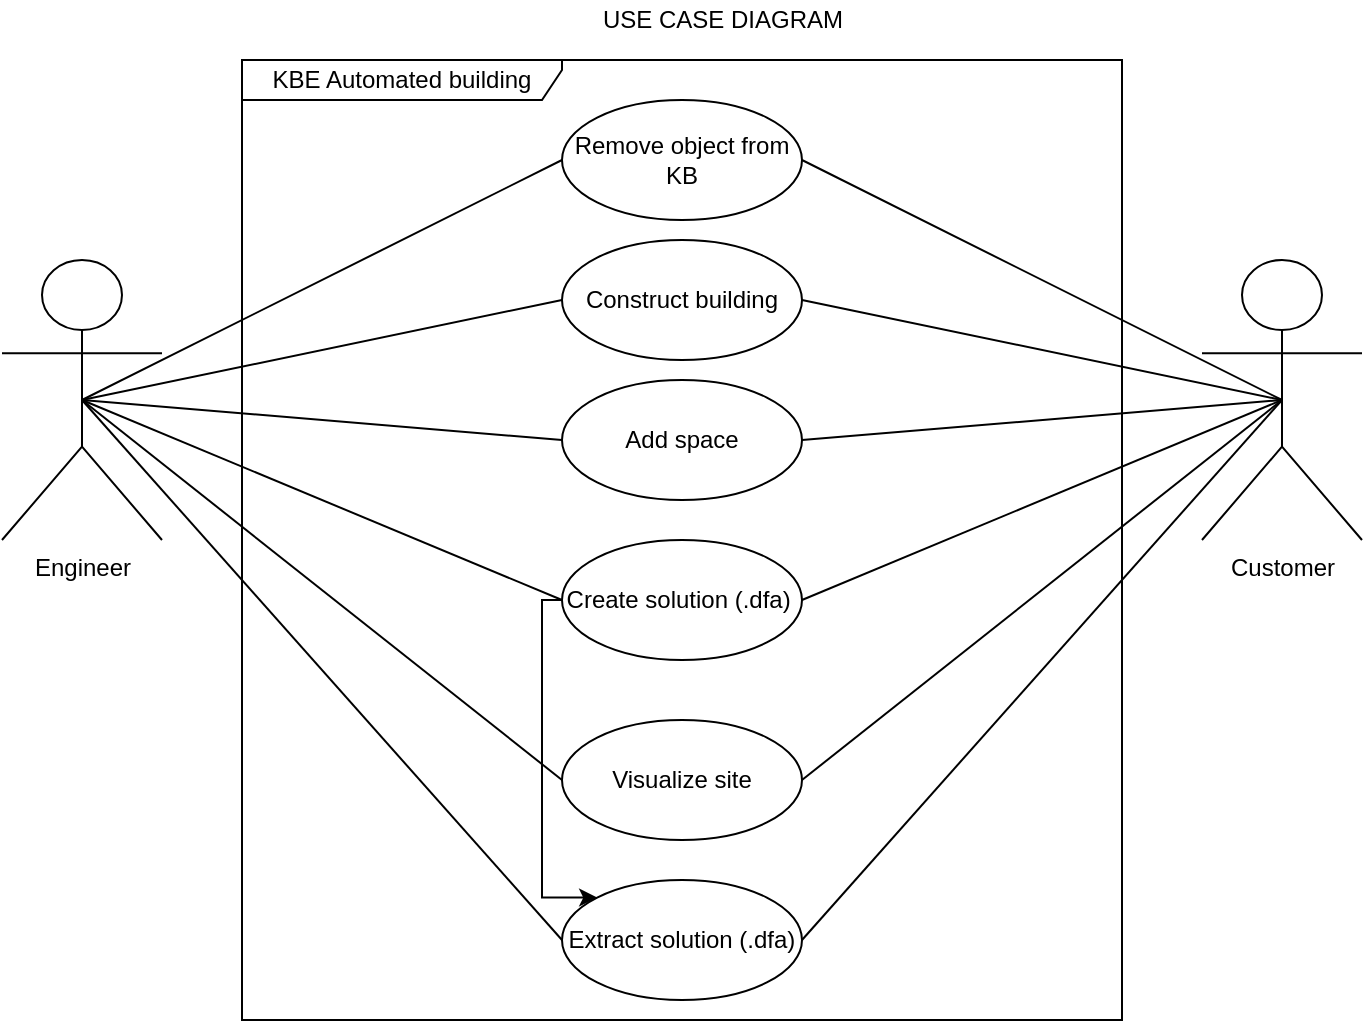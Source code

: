 <mxfile version="16.6.7" type="github" pages="6">
  <diagram id="FiaBwvFlQ11jIYUknNrv" name="Use case">
    <mxGraphModel grid="1" gridSize="10" guides="1" tooltips="1" connect="1" arrows="1" page="1" fold="1" pageScale="1" pageWidth="850" pageHeight="1100" math="0" shadow="0">
      <root>
        <mxCell id="0" />
        <mxCell id="1" parent="0" />
        <mxCell id="D_P5NfnhtCB45HhmDya9-1" value="KBE Automated building" style="shape=umlFrame;whiteSpace=wrap;html=1;width=160;height=20;" parent="1" vertex="1">
          <mxGeometry x="200" y="240" width="440" height="480" as="geometry" />
        </mxCell>
        <mxCell id="D_P5NfnhtCB45HhmDya9-6" value="Customer" style="shape=umlActor;verticalLabelPosition=bottom;verticalAlign=top;html=1;" parent="1" vertex="1">
          <mxGeometry x="680" y="340" width="80" height="140" as="geometry" />
        </mxCell>
        <mxCell id="D_P5NfnhtCB45HhmDya9-7" value="Engineer" style="shape=umlActor;verticalLabelPosition=bottom;verticalAlign=top;html=1;" parent="1" vertex="1">
          <mxGeometry x="80" y="340" width="80" height="140" as="geometry" />
        </mxCell>
        <mxCell id="D_P5NfnhtCB45HhmDya9-40" value="USE CASE DIAGRAM" style="text;html=1;align=center;verticalAlign=middle;resizable=0;points=[];autosize=1;strokeColor=none;fillColor=none;" parent="1" vertex="1">
          <mxGeometry x="370" y="210" width="140" height="20" as="geometry" />
        </mxCell>
        <mxCell id="c9iJjFiYz1Ia7Xvp5BSC-1" value="Remove object from KB" style="ellipse;whiteSpace=wrap;html=1;" parent="1" vertex="1">
          <mxGeometry x="360" y="260" width="120" height="60" as="geometry" />
        </mxCell>
        <mxCell id="c9iJjFiYz1Ia7Xvp5BSC-5" value="" style="endArrow=none;html=1;rounded=0;entryX=0;entryY=0.5;entryDx=0;entryDy=0;exitX=0.5;exitY=0.5;exitDx=0;exitDy=0;exitPerimeter=0;" parent="1" source="D_P5NfnhtCB45HhmDya9-7" target="c9iJjFiYz1Ia7Xvp5BSC-1" edge="1">
          <mxGeometry width="50" height="50" relative="1" as="geometry">
            <mxPoint x="450" y="400" as="sourcePoint" />
            <mxPoint x="500" y="350" as="targetPoint" />
          </mxGeometry>
        </mxCell>
        <mxCell id="c9iJjFiYz1Ia7Xvp5BSC-8" value="Construct building" style="ellipse;whiteSpace=wrap;html=1;" parent="1" vertex="1">
          <mxGeometry x="360" y="330" width="120" height="60" as="geometry" />
        </mxCell>
        <mxCell id="c9iJjFiYz1Ia7Xvp5BSC-9" value="" style="endArrow=none;html=1;rounded=0;entryX=0;entryY=0.5;entryDx=0;entryDy=0;exitX=0.5;exitY=0.5;exitDx=0;exitDy=0;exitPerimeter=0;" parent="1" source="D_P5NfnhtCB45HhmDya9-7" target="c9iJjFiYz1Ia7Xvp5BSC-8" edge="1">
          <mxGeometry width="50" height="50" relative="1" as="geometry">
            <mxPoint x="170" y="340.435" as="sourcePoint" />
            <mxPoint x="270" y="410" as="targetPoint" />
          </mxGeometry>
        </mxCell>
        <mxCell id="c9iJjFiYz1Ia7Xvp5BSC-12" value="Visualize site" style="ellipse;whiteSpace=wrap;html=1;" parent="1" vertex="1">
          <mxGeometry x="360" y="570" width="120" height="60" as="geometry" />
        </mxCell>
        <mxCell id="c9iJjFiYz1Ia7Xvp5BSC-14" value="" style="endArrow=none;html=1;rounded=0;entryX=0;entryY=0.5;entryDx=0;entryDy=0;exitX=0.5;exitY=0.5;exitDx=0;exitDy=0;exitPerimeter=0;" parent="1" source="D_P5NfnhtCB45HhmDya9-7" target="c9iJjFiYz1Ia7Xvp5BSC-12" edge="1">
          <mxGeometry width="50" height="50" relative="1" as="geometry">
            <mxPoint x="155" y="330" as="sourcePoint" />
            <mxPoint x="270" y="480" as="targetPoint" />
          </mxGeometry>
        </mxCell>
        <mxCell id="c9iJjFiYz1Ia7Xvp5BSC-16" value="" style="endArrow=none;html=1;rounded=0;entryX=1;entryY=0.5;entryDx=0;entryDy=0;exitX=0.5;exitY=0.5;exitDx=0;exitDy=0;exitPerimeter=0;" parent="1" source="D_P5NfnhtCB45HhmDya9-6" target="c9iJjFiYz1Ia7Xvp5BSC-8" edge="1">
          <mxGeometry width="50" height="50" relative="1" as="geometry">
            <mxPoint x="715" y="300" as="sourcePoint" />
            <mxPoint x="610" y="410" as="targetPoint" />
          </mxGeometry>
        </mxCell>
        <mxCell id="c9iJjFiYz1Ia7Xvp5BSC-17" value="" style="endArrow=none;html=1;rounded=0;entryX=1;entryY=0.5;entryDx=0;entryDy=0;exitX=0.5;exitY=0.5;exitDx=0;exitDy=0;exitPerimeter=0;" parent="1" source="D_P5NfnhtCB45HhmDya9-6" target="c9iJjFiYz1Ia7Xvp5BSC-12" edge="1">
          <mxGeometry width="50" height="50" relative="1" as="geometry">
            <mxPoint x="725" y="310" as="sourcePoint" />
            <mxPoint x="390" y="480" as="targetPoint" />
          </mxGeometry>
        </mxCell>
        <mxCell id="c9iJjFiYz1Ia7Xvp5BSC-19" value="Add space" style="ellipse;whiteSpace=wrap;html=1;" parent="1" vertex="1">
          <mxGeometry x="360" y="400" width="120" height="60" as="geometry" />
        </mxCell>
        <mxCell id="c9iJjFiYz1Ia7Xvp5BSC-20" value="" style="endArrow=none;html=1;rounded=0;entryX=1;entryY=0.5;entryDx=0;entryDy=0;exitX=0.5;exitY=0.5;exitDx=0;exitDy=0;exitPerimeter=0;" parent="1" source="D_P5NfnhtCB45HhmDya9-6" target="c9iJjFiYz1Ia7Xvp5BSC-19" edge="1">
          <mxGeometry width="50" height="50" relative="1" as="geometry">
            <mxPoint x="725" y="310" as="sourcePoint" />
            <mxPoint x="390" y="480" as="targetPoint" />
          </mxGeometry>
        </mxCell>
        <mxCell id="c9iJjFiYz1Ia7Xvp5BSC-21" value="" style="endArrow=none;html=1;rounded=0;exitX=0;exitY=0.5;exitDx=0;exitDy=0;entryX=0.5;entryY=0.5;entryDx=0;entryDy=0;entryPerimeter=0;" parent="1" source="c9iJjFiYz1Ia7Xvp5BSC-19" target="D_P5NfnhtCB45HhmDya9-7" edge="1">
          <mxGeometry width="50" height="50" relative="1" as="geometry">
            <mxPoint x="450" y="430" as="sourcePoint" />
            <mxPoint x="500" y="380" as="targetPoint" />
          </mxGeometry>
        </mxCell>
        <mxCell id="63E3iCA1By2XU6H3gBIi-1" value="Extract solution (.dfa)" style="ellipse;whiteSpace=wrap;html=1;" parent="1" vertex="1">
          <mxGeometry x="360" y="650" width="120" height="60" as="geometry" />
        </mxCell>
        <mxCell id="63E3iCA1By2XU6H3gBIi-4" value="" style="endArrow=none;html=1;rounded=0;entryX=0;entryY=0.5;entryDx=0;entryDy=0;exitX=0.5;exitY=0.5;exitDx=0;exitDy=0;exitPerimeter=0;" parent="1" source="D_P5NfnhtCB45HhmDya9-7" target="63E3iCA1By2XU6H3gBIi-1" edge="1">
          <mxGeometry width="50" height="50" relative="1" as="geometry">
            <mxPoint x="145" y="400" as="sourcePoint" />
            <mxPoint x="365" y="660" as="targetPoint" />
          </mxGeometry>
        </mxCell>
        <mxCell id="63E3iCA1By2XU6H3gBIi-5" value="" style="endArrow=none;html=1;rounded=0;entryX=1;entryY=0.5;entryDx=0;entryDy=0;exitX=0.5;exitY=0.5;exitDx=0;exitDy=0;exitPerimeter=0;" parent="1" source="D_P5NfnhtCB45HhmDya9-6" target="63E3iCA1By2XU6H3gBIi-1" edge="1">
          <mxGeometry width="50" height="50" relative="1" as="geometry">
            <mxPoint x="155" y="330" as="sourcePoint" />
            <mxPoint x="375" y="670" as="targetPoint" />
          </mxGeometry>
        </mxCell>
        <mxCell id="kQnQEDJHADGzkhVetjLD-4" style="edgeStyle=orthogonalEdgeStyle;rounded=0;orthogonalLoop=1;jettySize=auto;html=1;entryX=0;entryY=0;entryDx=0;entryDy=0;" edge="1" parent="1" source="kQnQEDJHADGzkhVetjLD-1" target="63E3iCA1By2XU6H3gBIi-1">
          <mxGeometry relative="1" as="geometry">
            <Array as="points">
              <mxPoint x="350" y="510" />
              <mxPoint x="350" y="659" />
            </Array>
          </mxGeometry>
        </mxCell>
        <mxCell id="kQnQEDJHADGzkhVetjLD-1" value="Create solution (.dfa)&amp;nbsp;" style="ellipse;whiteSpace=wrap;html=1;" vertex="1" parent="1">
          <mxGeometry x="360" y="480" width="120" height="60" as="geometry" />
        </mxCell>
        <mxCell id="kQnQEDJHADGzkhVetjLD-2" value="" style="endArrow=none;html=1;rounded=0;entryX=1;entryY=0.5;entryDx=0;entryDy=0;" edge="1" parent="1" target="c9iJjFiYz1Ia7Xvp5BSC-1">
          <mxGeometry width="50" height="50" relative="1" as="geometry">
            <mxPoint x="720" y="410" as="sourcePoint" />
            <mxPoint x="485" y="280" as="targetPoint" />
          </mxGeometry>
        </mxCell>
        <mxCell id="kQnQEDJHADGzkhVetjLD-3" value="" style="endArrow=none;html=1;rounded=0;entryX=1;entryY=0.5;entryDx=0;entryDy=0;exitX=0.5;exitY=0.5;exitDx=0;exitDy=0;exitPerimeter=0;" edge="1" parent="1" source="D_P5NfnhtCB45HhmDya9-6" target="kQnQEDJHADGzkhVetjLD-1">
          <mxGeometry width="50" height="50" relative="1" as="geometry">
            <mxPoint x="730" y="420" as="sourcePoint" />
            <mxPoint x="495" y="610" as="targetPoint" />
          </mxGeometry>
        </mxCell>
        <mxCell id="kQnQEDJHADGzkhVetjLD-5" value="" style="endArrow=none;html=1;rounded=0;exitX=0.5;exitY=0.5;exitDx=0;exitDy=0;exitPerimeter=0;entryX=0;entryY=0.5;entryDx=0;entryDy=0;" edge="1" parent="1" source="D_P5NfnhtCB45HhmDya9-7" target="kQnQEDJHADGzkhVetjLD-1">
          <mxGeometry width="50" height="50" relative="1" as="geometry">
            <mxPoint x="410" y="580" as="sourcePoint" />
            <mxPoint x="460" y="530" as="targetPoint" />
          </mxGeometry>
        </mxCell>
      </root>
    </mxGraphModel>
  </diagram>
  <diagram id="c6qQLEslyFfiO2-XNqps" name="UIs">
    <mxGraphModel dx="2130" dy="720" grid="1" gridSize="10" guides="1" tooltips="1" connect="1" arrows="1" fold="1" page="1" pageScale="1" pageWidth="827" pageHeight="1169" math="0" shadow="0">
      <root>
        <mxCell id="03HWlKMF4BJFkgaKUyuZ-0" />
        <mxCell id="03HWlKMF4BJFkgaKUyuZ-1" parent="03HWlKMF4BJFkgaKUyuZ-0" />
        <mxCell id="qSoFOmaMas92aq2-jd1_-45" value="&#xa;&#xa;&lt;span style=&quot;color: rgb(0, 0, 0); font-family: helvetica; font-size: 15px; font-style: normal; font-weight: 400; letter-spacing: normal; text-align: center; text-indent: 0px; text-transform: none; word-spacing: 0px; background-color: rgb(248, 249, 250); display: inline; float: none;&quot;&gt;Here you can add blocks to knowledge base.&lt;/span&gt;&lt;br style=&quot;color: rgb(0, 0, 0); font-family: helvetica; font-size: 15px; font-style: normal; font-weight: 400; letter-spacing: normal; text-align: center; text-indent: 0px; text-transform: none; word-spacing: 0px; background-color: rgb(248, 249, 250);&quot;&gt;&lt;br style=&quot;color: rgb(0, 0, 0); font-family: helvetica; font-size: 15px; font-style: normal; font-weight: 400; letter-spacing: normal; text-align: center; text-indent: 0px; text-transform: none; word-spacing: 0px; background-color: rgb(248, 249, 250);&quot;&gt;&lt;span style=&quot;color: rgb(0, 0, 0); font-family: helvetica; font-size: 15px; font-style: normal; font-weight: 400; letter-spacing: normal; text-align: center; text-indent: 0px; text-transform: none; word-spacing: 0px; background-color: rgb(248, 249, 250); display: inline; float: none;&quot;&gt;ADD WHOLE MODEL OR SINGLE BUILDING BLOCKS?&lt;/span&gt;&#xa;&#xa;" style="strokeWidth=1;shadow=0;dashed=0;align=center;html=1;shape=mxgraph.mockup.containers.browserWindow;rSize=0;strokeColor=#666666;strokeColor2=#008cff;strokeColor3=#c4c4c4;mainText=,;recursiveResize=0;" parent="03HWlKMF4BJFkgaKUyuZ-1" vertex="1">
          <mxGeometry x="-120" y="560" width="630" height="470" as="geometry" />
        </mxCell>
        <mxCell id="qSoFOmaMas92aq2-jd1_-46" value="AutoBuild" style="strokeWidth=1;shadow=0;dashed=0;align=center;html=1;shape=mxgraph.mockup.containers.anchor;fontSize=17;fontColor=#666666;align=left;" parent="qSoFOmaMas92aq2-jd1_-45" vertex="1">
          <mxGeometry x="60" y="12" width="110" height="26" as="geometry" />
        </mxCell>
        <mxCell id="qSoFOmaMas92aq2-jd1_-47" value="https://www.automatedbuilding.com/" style="strokeWidth=1;shadow=0;dashed=0;align=center;html=1;shape=mxgraph.mockup.containers.anchor;rSize=0;fontSize=17;fontColor=#666666;align=left;" parent="qSoFOmaMas92aq2-jd1_-45" vertex="1">
          <mxGeometry x="130" y="60" width="250" height="26" as="geometry" />
        </mxCell>
        <mxCell id="qSoFOmaMas92aq2-jd1_-48" value="" style="strokeWidth=1;shadow=0;dashed=0;align=center;html=1;shape=mxgraph.mockup.containers.marginRect2;rectMarginTop=32;strokeColor=#666666;gradientColor=none;" parent="qSoFOmaMas92aq2-jd1_-45" vertex="1">
          <mxGeometry x="20" y="130" width="600" height="330" as="geometry" />
        </mxCell>
        <mxCell id="qSoFOmaMas92aq2-jd1_-50" value="" style="strokeWidth=1;shadow=0;dashed=0;align=center;html=1;shape=mxgraph.mockup.containers.topButton;rSize=5;strokeColor=#008cff;fillColor=#008cff;gradientColor=none;resizeWidth=1;movable=0;deletable=1;" parent="qSoFOmaMas92aq2-jd1_-48" vertex="1">
          <mxGeometry width="600" height="7" relative="1" as="geometry">
            <mxPoint y="25" as="offset" />
          </mxGeometry>
        </mxCell>
        <mxCell id="qSoFOmaMas92aq2-jd1_-51" value="&lt;span style=&quot;background-color: rgb(230 , 230 , 230)&quot;&gt;Next&lt;/span&gt;" style="labelPosition=center;verticalLabelPosition=middle;align=center;html=1;shape=mxgraph.basic.shaded_button;dx=10;fillColor=#E6E6E6;strokeColor=none;labelBackgroundColor=#FFFFFF;fontSize=14;" parent="qSoFOmaMas92aq2-jd1_-48" vertex="1">
          <mxGeometry x="460" y="220" width="114.61" height="48.81" as="geometry" />
        </mxCell>
        <mxCell id="qSoFOmaMas92aq2-jd1_-52" value="&lt;font style=&quot;font-size: 14px&quot;&gt;Construct&lt;/font&gt;" style="strokeWidth=1;shadow=0;dashed=0;align=center;html=1;shape=mxgraph.mockup.containers.rrect;rSize=0;fontSize=17;fontColor=#ffffff;strokeColor=#008cff;fillColor=#008cff;" parent="qSoFOmaMas92aq2-jd1_-48" vertex="1">
          <mxGeometry width="70" height="25" relative="1" as="geometry">
            <mxPoint as="offset" />
          </mxGeometry>
        </mxCell>
        <mxCell id="qSoFOmaMas92aq2-jd1_-58" value="&lt;span style=&quot;background-color: rgb(255 , 255 , 255)&quot;&gt;Number&lt;/span&gt;" style="strokeWidth=1;shadow=0;dashed=0;align=center;html=1;shape=mxgraph.mockup.text.textBox;fontColor=#666666;align=left;fontSize=17;spacingLeft=4;spacingTop=-3;strokeColor=#666666;mainText=;labelBackgroundColor=#E6E6E6;" parent="qSoFOmaMas92aq2-jd1_-48" vertex="1">
          <mxGeometry x="208" y="153" width="168" height="29.76" as="geometry" />
        </mxCell>
        <mxCell id="qSoFOmaMas92aq2-jd1_-49" value="&lt;span style=&quot;background-color: rgb(255 , 255 , 255)&quot;&gt;&lt;font style=&quot;font-size: 14px&quot;&gt;Blocks&lt;/font&gt;&lt;/span&gt;" style="strokeColor=inherit;fillColor=inherit;gradientColor=inherit;strokeWidth=1;shadow=0;dashed=0;align=center;html=1;shape=mxgraph.mockup.containers.rrect;rSize=0;fontSize=17;fontColor=#666666;gradientColor=none;" parent="qSoFOmaMas92aq2-jd1_-48" vertex="1">
          <mxGeometry width="60" height="25" relative="1" as="geometry">
            <mxPoint x="73" as="offset" />
          </mxGeometry>
        </mxCell>
        <mxCell id="vXGoQ8WYmq-uM-AUmQpl-3" value="Here you can create buildings automatically! Does it require specific&amp;nbsp;&lt;br&gt;blocks not in the knowledge base? Contact an engineer." style="text;html=1;align=left;verticalAlign=middle;resizable=0;points=[];autosize=1;strokeColor=none;fillColor=none;fontSize=15;" parent="qSoFOmaMas92aq2-jd1_-48" vertex="1">
          <mxGeometry x="29.996" y="60.003" width="470" height="40" as="geometry" />
        </mxCell>
        <mxCell id="nfn5ns4E0gn9_InMqfE3-0" value="Construct buildings" style="text;html=1;align=center;verticalAlign=middle;resizable=0;points=[];autosize=1;strokeColor=none;fillColor=none;fontStyle=1" parent="qSoFOmaMas92aq2-jd1_-48" vertex="1">
          <mxGeometry x="20.85" y="40" width="130" height="20" as="geometry" />
        </mxCell>
        <mxCell id="nfn5ns4E0gn9_InMqfE3-5" value="&lt;span style=&quot;background-color: rgb(255 , 255 , 255)&quot;&gt;Number&lt;/span&gt;" style="strokeWidth=1;shadow=0;dashed=0;align=center;html=1;shape=mxgraph.mockup.text.textBox;fontColor=#666666;align=left;fontSize=17;spacingLeft=4;spacingTop=-3;strokeColor=#666666;mainText=;labelBackgroundColor=#E6E6E6;" parent="qSoFOmaMas92aq2-jd1_-48" vertex="1">
          <mxGeometry x="208" y="193" width="168" height="29.76" as="geometry" />
        </mxCell>
        <mxCell id="F99gMQJ-7FzkQvJiNcKB-12" value="&lt;span style=&quot;background-color: rgb(255 , 255 , 255)&quot;&gt;Number&lt;/span&gt;" style="strokeWidth=1;shadow=0;dashed=0;align=center;html=1;shape=mxgraph.mockup.text.textBox;fontColor=#666666;align=left;fontSize=17;spacingLeft=4;spacingTop=-3;strokeColor=#666666;mainText=;labelBackgroundColor=#E6E6E6;" parent="qSoFOmaMas92aq2-jd1_-48" vertex="1">
          <mxGeometry x="208" y="233" width="168" height="29.76" as="geometry" />
        </mxCell>
        <mxCell id="j1qEbfoUlTZBVxtR7gkI-6" value="&lt;span style=&quot;color: rgb(102 , 102 , 102) ; font-family: &amp;#34;helvetica&amp;#34; ; font-size: 17px ; font-style: normal ; font-weight: 400 ; letter-spacing: normal ; text-align: left ; text-indent: 0px ; text-transform: none ; word-spacing: 0px ; background-color: rgb(255 , 255 , 255) ; display: inline ; float: none&quot;&gt;Site Length:&lt;/span&gt;" style="text;whiteSpace=wrap;html=1;" parent="qSoFOmaMas92aq2-jd1_-48" vertex="1">
          <mxGeometry x="40.85" y="151.76" width="110" height="30" as="geometry" />
        </mxCell>
        <mxCell id="j1qEbfoUlTZBVxtR7gkI-7" value="&lt;span style=&quot;color: rgb(102 , 102 , 102) ; font-family: &amp;#34;helvetica&amp;#34; ; font-size: 17px ; font-style: normal ; font-weight: 400 ; letter-spacing: normal ; text-align: left ; text-indent: 0px ; text-transform: none ; word-spacing: 0px ; background-color: rgb(255 , 255 , 255) ; display: inline ; float: none&quot;&gt;Site Width:&lt;/span&gt;" style="text;whiteSpace=wrap;html=1;" parent="qSoFOmaMas92aq2-jd1_-48" vertex="1">
          <mxGeometry x="40.85" y="191.76" width="100" height="30" as="geometry" />
        </mxCell>
        <mxCell id="j1qEbfoUlTZBVxtR7gkI-8" value="&lt;span style=&quot;color: rgb(102 , 102 , 102) ; font-family: &amp;#34;helvetica&amp;#34; ; font-size: 17px ; font-style: normal ; font-weight: 400 ; letter-spacing: normal ; text-align: left ; text-indent: 0px ; text-transform: none ; word-spacing: 0px ; background-color: rgb(255 , 255 , 255) ; display: inline ; float: none&quot;&gt;Number of buildings:&lt;/span&gt;" style="text;whiteSpace=wrap;html=1;" parent="qSoFOmaMas92aq2-jd1_-48" vertex="1">
          <mxGeometry x="40.85" y="231.88" width="180" height="30" as="geometry" />
        </mxCell>
        <mxCell id="ar9ft5gRaDBGBPwlrP52-4" value="&lt;b&gt;Site and buildings&lt;/b&gt; =&amp;gt; Storeys =&amp;gt; Spaces =&amp;gt; Construction!" style="text;html=1;align=center;verticalAlign=middle;resizable=0;points=[];autosize=1;strokeColor=none;fillColor=none;" parent="qSoFOmaMas92aq2-jd1_-48" vertex="1">
          <mxGeometry x="127" y="120" width="330" height="20" as="geometry" />
        </mxCell>
        <mxCell id="ar9ft5gRaDBGBPwlrP52-33" value="&lt;span style=&quot;background-color: rgb(230 , 230 , 230)&quot;&gt;Go back&lt;/span&gt;" style="labelPosition=center;verticalLabelPosition=middle;align=center;html=1;shape=mxgraph.basic.shaded_button;dx=10;fillColor=#E6E6E6;strokeColor=none;labelBackgroundColor=#FFFFFF;fontSize=14;" parent="qSoFOmaMas92aq2-jd1_-48" vertex="1">
          <mxGeometry x="460" y="153.0" width="114.61" height="48.81" as="geometry" />
        </mxCell>
        <mxCell id="qSoFOmaMas92aq2-jd1_-60" value="" style="group" parent="03HWlKMF4BJFkgaKUyuZ-1" vertex="1" connectable="0">
          <mxGeometry x="-413" y="140" width="550" height="380" as="geometry" />
        </mxCell>
        <mxCell id="qSoFOmaMas92aq2-jd1_-0" value="" style="strokeWidth=1;shadow=0;dashed=0;align=center;html=1;shape=mxgraph.mockup.containers.browserWindow;rSize=0;strokeColor=#666666;strokeColor2=#008cff;strokeColor3=#c4c4c4;mainText=,;recursiveResize=0;container=0;" parent="qSoFOmaMas92aq2-jd1_-60" vertex="1">
          <mxGeometry width="550" height="380" as="geometry" />
        </mxCell>
        <mxCell id="qSoFOmaMas92aq2-jd1_-2" value="https://www.automatedbuilding.com/" style="strokeWidth=1;shadow=0;dashed=0;align=center;html=1;shape=mxgraph.mockup.containers.anchor;rSize=0;fontSize=17;fontColor=#666666;align=left;" parent="qSoFOmaMas92aq2-jd1_-60" vertex="1">
          <mxGeometry x="130" y="60" width="250" height="26" as="geometry" />
        </mxCell>
        <mxCell id="qSoFOmaMas92aq2-jd1_-14" value="&lt;span style=&quot;background-color: rgb(230 , 230 , 230)&quot;&gt;Add space&lt;/span&gt;" style="labelPosition=center;verticalLabelPosition=middle;align=center;html=1;shape=mxgraph.basic.shaded_button;dx=10;fillColor=#E6E6E6;strokeColor=none;labelBackgroundColor=#FFFFFF;fontSize=14;" parent="qSoFOmaMas92aq2-jd1_-60" vertex="1">
          <mxGeometry x="77" y="275" width="170" height="50" as="geometry" />
        </mxCell>
        <mxCell id="qSoFOmaMas92aq2-jd1_-16" value="&lt;span style=&quot;background-color: rgb(230 , 230 , 230)&quot;&gt;Construct building&lt;/span&gt;" style="labelPosition=center;verticalLabelPosition=middle;align=center;html=1;shape=mxgraph.basic.shaded_button;dx=10;fillColor=#E6E6E6;strokeColor=none;labelBackgroundColor=#FFFFFF;fontSize=14;" parent="qSoFOmaMas92aq2-jd1_-60" vertex="1">
          <mxGeometry x="310" y="275" width="170" height="50" as="geometry" />
        </mxCell>
        <mxCell id="qSoFOmaMas92aq2-jd1_-9" value="&lt;font style=&quot;font-size: 15px&quot;&gt;&lt;b&gt;&lt;i&gt;Welcome to Automated Building!&lt;br&gt;&lt;/i&gt;&lt;/b&gt;&lt;/font&gt;&lt;br&gt;This is a construction knowledge base application for creating a building/several buildings from a set of building blocks in a knowledge base." style="text;html=1;strokeColor=none;fillColor=none;align=center;verticalAlign=middle;whiteSpace=wrap;rounded=0;" parent="qSoFOmaMas92aq2-jd1_-60" vertex="1">
          <mxGeometry y="110" width="500" height="80" as="geometry" />
        </mxCell>
        <mxCell id="qSoFOmaMas92aq2-jd1_-62" value="AutoBuild" style="strokeWidth=1;shadow=0;dashed=0;align=center;html=1;shape=mxgraph.mockup.containers.anchor;fontSize=17;fontColor=#666666;align=left;" parent="qSoFOmaMas92aq2-jd1_-60" vertex="1">
          <mxGeometry x="60" y="10" width="110" height="26" as="geometry" />
        </mxCell>
        <mxCell id="CvtlT2O1ExygW26pe65E-6" value="" style="sketch=0;pointerEvents=1;shadow=0;dashed=0;html=1;strokeColor=none;fillColor=#505050;labelPosition=center;verticalLabelPosition=bottom;verticalAlign=top;outlineConnect=0;align=center;shape=mxgraph.office.concepts.help;fontSize=14;" parent="qSoFOmaMas92aq2-jd1_-60" vertex="1">
          <mxGeometry x="525" y="120" width="20" height="20" as="geometry" />
        </mxCell>
        <mxCell id="VMdvtB9k-ytNj-eg8yW7-1" value="Choose File" style="fillColor=#FEFEFE;strokeColor=#AAAAAA;fontSize=14;gradientColor=#F0F0F0;" parent="qSoFOmaMas92aq2-jd1_-60" vertex="1">
          <mxGeometry x="310" y="230" width="90" height="30" as="geometry" />
        </mxCell>
        <mxCell id="VMdvtB9k-ytNj-eg8yW7-2" value="No file chosen" style="fillColor=none;strokeColor=none;align=left;fontSize=14;spacing=5;" parent="qSoFOmaMas92aq2-jd1_-60" vertex="1">
          <mxGeometry x="400" y="230" width="100" height="30" as="geometry" />
        </mxCell>
        <mxCell id="qSoFOmaMas92aq2-jd1_-61" value="" style="group" parent="03HWlKMF4BJFkgaKUyuZ-1" vertex="1" connectable="0">
          <mxGeometry x="-730" y="560" width="550" height="470" as="geometry" />
        </mxCell>
        <mxCell id="qSoFOmaMas92aq2-jd1_-31" value="" style="strokeWidth=1;shadow=0;dashed=0;align=center;html=1;shape=mxgraph.mockup.containers.browserWindow;rSize=0;strokeColor=#666666;strokeColor2=#008cff;strokeColor3=#c4c4c4;mainText=,;recursiveResize=0;container=0;" parent="qSoFOmaMas92aq2-jd1_-61" vertex="1">
          <mxGeometry width="550" height="470" as="geometry" />
        </mxCell>
        <mxCell id="qSoFOmaMas92aq2-jd1_-33" value="https://www.automatedbuilding.com/" style="strokeWidth=1;shadow=0;dashed=0;align=center;html=1;shape=mxgraph.mockup.containers.anchor;rSize=0;fontSize=17;fontColor=#666666;align=left;" parent="qSoFOmaMas92aq2-jd1_-61" vertex="1">
          <mxGeometry x="130" y="60.005" width="250" height="32.158" as="geometry" />
        </mxCell>
        <mxCell id="qSoFOmaMas92aq2-jd1_-34" value="" style="strokeWidth=1;shadow=0;dashed=0;align=center;html=1;shape=mxgraph.mockup.containers.marginRect2;rectMarginTop=32;strokeColor=#666666;gradientColor=none;" parent="qSoFOmaMas92aq2-jd1_-61" vertex="1">
          <mxGeometry x="15" y="130" width="520" height="331.61" as="geometry" />
        </mxCell>
        <mxCell id="qSoFOmaMas92aq2-jd1_-36" value="" style="strokeWidth=1;shadow=0;dashed=0;align=center;html=1;shape=mxgraph.mockup.containers.topButton;rSize=5;strokeColor=#008cff;fillColor=#008cff;gradientColor=none;resizeWidth=1;movable=0;deletable=1;" parent="qSoFOmaMas92aq2-jd1_-34" vertex="1">
          <mxGeometry width="520" height="7" relative="1" as="geometry">
            <mxPoint y="25" as="offset" />
          </mxGeometry>
        </mxCell>
        <mxCell id="qSoFOmaMas92aq2-jd1_-44" value="Height" style="strokeWidth=1;shadow=0;dashed=0;align=center;html=1;shape=mxgraph.mockup.text.textBox;fontColor=#666666;align=left;fontSize=17;spacingLeft=4;spacingTop=-3;strokeColor=#666666;mainText=;labelBackgroundColor=none;" parent="qSoFOmaMas92aq2-jd1_-34" vertex="1">
          <mxGeometry x="200" y="189.808" width="120" height="29.905" as="geometry" />
        </mxCell>
        <mxCell id="qSoFOmaMas92aq2-jd1_-38" value="&lt;font style=&quot;font-size: 14px&quot;&gt;Blocks&lt;/font&gt;" style="strokeWidth=1;shadow=0;dashed=0;align=center;html=1;shape=mxgraph.mockup.containers.rrect;rSize=0;fontSize=17;fontColor=#ffffff;strokeColor=#008cff;fillColor=#008cff;" parent="qSoFOmaMas92aq2-jd1_-34" vertex="1">
          <mxGeometry width="70" height="25" relative="1" as="geometry">
            <mxPoint as="offset" />
          </mxGeometry>
        </mxCell>
        <mxCell id="qSoFOmaMas92aq2-jd1_-64" value="Width" style="strokeWidth=1;shadow=0;dashed=0;align=center;html=1;shape=mxgraph.mockup.text.textBox;fontColor=#666666;align=left;fontSize=17;spacingLeft=4;spacingTop=-3;strokeColor=#666666;mainText=;labelBackgroundColor=none;" parent="qSoFOmaMas92aq2-jd1_-34" vertex="1">
          <mxGeometry x="200" y="159.906" width="120" height="29.905" as="geometry" />
        </mxCell>
        <mxCell id="qSoFOmaMas92aq2-jd1_-65" value="Lenght" style="strokeWidth=1;shadow=0;dashed=0;align=center;html=1;shape=mxgraph.mockup.text.textBox;fontColor=#666666;align=left;fontSize=17;spacingLeft=4;spacingTop=-3;strokeColor=#666666;mainText=;labelBackgroundColor=none;" parent="qSoFOmaMas92aq2-jd1_-34" vertex="1">
          <mxGeometry x="200" y="129.995" width="120" height="29.905" as="geometry" />
        </mxCell>
        <mxCell id="qSoFOmaMas92aq2-jd1_-67" value="Add space" style="text;align=center;fontStyle=1;verticalAlign=middle;spacingLeft=3;spacingRight=3;strokeColor=none;rotatable=0;points=[[0,0.5],[1,0.5]];portConstraint=eastwest;labelBackgroundColor=#FFFFFF;fontSize=14;" parent="qSoFOmaMas92aq2-jd1_-34" vertex="1">
          <mxGeometry y="121.455" width="206" height="43.94" as="geometry" />
        </mxCell>
        <mxCell id="b_i_7DaqxC2Cm8FyL6t4-0" value="Here you can add rooms or flats to the knowledge base." style="text;html=1;align=center;verticalAlign=middle;resizable=0;points=[];autosize=1;strokeColor=none;fillColor=none;fontSize=15;" parent="qSoFOmaMas92aq2-jd1_-34" vertex="1">
          <mxGeometry x="65" y="70.002" width="390" height="20" as="geometry" />
        </mxCell>
        <mxCell id="vXGoQ8WYmq-uM-AUmQpl-2" value="&lt;span style=&quot;background-color: rgb(255 , 255 , 255)&quot;&gt;&lt;font style=&quot;font-size: 14px&quot;&gt;Construct&lt;/font&gt;&lt;/span&gt;" style="strokeColor=inherit;fillColor=inherit;gradientColor=inherit;strokeWidth=1;shadow=0;dashed=0;align=center;html=1;shape=mxgraph.mockup.containers.rrect;rSize=0;fontSize=17;fontColor=#666666;gradientColor=none;" parent="qSoFOmaMas92aq2-jd1_-34" vertex="1">
          <mxGeometry x="75" width="85" height="25" as="geometry" />
        </mxCell>
        <mxCell id="nfn5ns4E0gn9_InMqfE3-4" value="Description" style="strokeWidth=1;shadow=0;dashed=0;align=center;html=1;shape=mxgraph.mockup.text.textBox;fontColor=#666666;align=left;fontSize=17;spacingLeft=4;spacingTop=-3;strokeColor=#666666;mainText=;labelBackgroundColor=none;" parent="qSoFOmaMas92aq2-jd1_-34" vertex="1">
          <mxGeometry x="200" y="219.718" width="120" height="29.905" as="geometry" />
        </mxCell>
        <mxCell id="qSoFOmaMas92aq2-jd1_-37" value="&lt;span style=&quot;background-color: rgb(230 , 230 , 230)&quot;&gt;Add space&lt;/span&gt;" style="labelPosition=center;verticalLabelPosition=middle;align=center;html=1;shape=mxgraph.basic.shaded_button;dx=10;fillColor=#E6E6E6;strokeColor=none;labelBackgroundColor=#FFFFFF;fontSize=14;" parent="qSoFOmaMas92aq2-jd1_-34" vertex="1">
          <mxGeometry x="370.2" y="210" width="119.8" height="50" as="geometry" />
        </mxCell>
        <mxCell id="ar9ft5gRaDBGBPwlrP52-34" value="&lt;span style=&quot;background-color: rgb(230 , 230 , 230)&quot;&gt;Go back&lt;/span&gt;" style="labelPosition=center;verticalLabelPosition=middle;align=center;html=1;shape=mxgraph.basic.shaded_button;dx=10;fillColor=#E6E6E6;strokeColor=none;labelBackgroundColor=#FFFFFF;fontSize=14;" parent="qSoFOmaMas92aq2-jd1_-34" vertex="1">
          <mxGeometry x="370.2" y="141.4" width="114.61" height="48.81" as="geometry" />
        </mxCell>
        <mxCell id="ar9ft5gRaDBGBPwlrP52-85" value="3D model" style="strokeWidth=1;shadow=0;dashed=0;align=center;html=1;shape=mxgraph.mockup.text.textBox;fontColor=#666666;align=left;fontSize=17;spacingLeft=4;spacingTop=-3;strokeColor=#666666;mainText=;labelBackgroundColor=none;" parent="qSoFOmaMas92aq2-jd1_-34" vertex="1">
          <mxGeometry x="200" y="249.628" width="120" height="29.905" as="geometry" />
        </mxCell>
        <mxCell id="qSoFOmaMas92aq2-jd1_-63" value="AutoBuild" style="strokeWidth=1;shadow=0;dashed=0;align=center;html=1;shape=mxgraph.mockup.containers.anchor;fontSize=17;fontColor=#666666;align=left;" parent="qSoFOmaMas92aq2-jd1_-61" vertex="1">
          <mxGeometry x="60" y="12.368" width="110" height="32.158" as="geometry" />
        </mxCell>
        <mxCell id="ar9ft5gRaDBGBPwlrP52-79" value="" style="endArrow=classic;html=1;rounded=0;entryX=0.789;entryY=-0.002;entryDx=0;entryDy=0;entryPerimeter=0;" parent="qSoFOmaMas92aq2-jd1_-61" target="ar9ft5gRaDBGBPwlrP52-41" edge="1">
          <mxGeometry width="50" height="50" relative="1" as="geometry">
            <mxPoint x="440.0" y="390" as="sourcePoint" />
            <mxPoint x="443.16" y="499.31" as="targetPoint" />
          </mxGeometry>
        </mxCell>
        <mxCell id="nfn5ns4E0gn9_InMqfE3-1" value="" style="endArrow=classic;html=1;rounded=0;entryX=0.79;entryY=-0.007;entryDx=0;entryDy=0;entryPerimeter=0;" parent="03HWlKMF4BJFkgaKUyuZ-1" source="qSoFOmaMas92aq2-jd1_-14" target="qSoFOmaMas92aq2-jd1_-31" edge="1">
          <mxGeometry width="50" height="50" relative="1" as="geometry">
            <mxPoint x="-60" y="440" as="sourcePoint" />
            <mxPoint x="-10" y="390" as="targetPoint" />
          </mxGeometry>
        </mxCell>
        <mxCell id="nfn5ns4E0gn9_InMqfE3-2" value="" style="endArrow=classic;html=1;rounded=0;entryX=0.246;entryY=-0.009;entryDx=0;entryDy=0;entryPerimeter=0;exitX=0.49;exitY=1.007;exitDx=0;exitDy=0;exitPerimeter=0;" parent="03HWlKMF4BJFkgaKUyuZ-1" source="qSoFOmaMas92aq2-jd1_-16" target="qSoFOmaMas92aq2-jd1_-45" edge="1">
          <mxGeometry width="50" height="50" relative="1" as="geometry">
            <mxPoint x="-250.532" y="475" as="sourcePoint" />
            <mxPoint x="-285.5" y="566.71" as="targetPoint" />
          </mxGeometry>
        </mxCell>
        <mxCell id="F99gMQJ-7FzkQvJiNcKB-0" value="&#xa;&#xa;&lt;span style=&quot;color: rgb(0, 0, 0); font-family: helvetica; font-size: 15px; font-style: normal; font-weight: 400; letter-spacing: normal; text-align: center; text-indent: 0px; text-transform: none; word-spacing: 0px; background-color: rgb(248, 249, 250); display: inline; float: none;&quot;&gt;Here you can add blocks to knowledge base.&lt;/span&gt;&lt;br style=&quot;color: rgb(0, 0, 0); font-family: helvetica; font-size: 15px; font-style: normal; font-weight: 400; letter-spacing: normal; text-align: center; text-indent: 0px; text-transform: none; word-spacing: 0px; background-color: rgb(248, 249, 250);&quot;&gt;&lt;br style=&quot;color: rgb(0, 0, 0); font-family: helvetica; font-size: 15px; font-style: normal; font-weight: 400; letter-spacing: normal; text-align: center; text-indent: 0px; text-transform: none; word-spacing: 0px; background-color: rgb(248, 249, 250);&quot;&gt;&lt;span style=&quot;color: rgb(0, 0, 0); font-family: helvetica; font-size: 15px; font-style: normal; font-weight: 400; letter-spacing: normal; text-align: center; text-indent: 0px; text-transform: none; word-spacing: 0px; background-color: rgb(248, 249, 250); display: inline; float: none;&quot;&gt;ADD WHOLE MODEL OR SINGLE BUILDING BLOCKS?&lt;/span&gt;&#xa;&#xa;" style="strokeWidth=1;shadow=0;dashed=0;align=center;html=1;shape=mxgraph.mockup.containers.browserWindow;rSize=0;strokeColor=#666666;strokeColor2=#008cff;strokeColor3=#c4c4c4;mainText=,;recursiveResize=0;" parent="03HWlKMF4BJFkgaKUyuZ-1" vertex="1">
          <mxGeometry x="-110" y="1050" width="780" height="470" as="geometry" />
        </mxCell>
        <mxCell id="F99gMQJ-7FzkQvJiNcKB-1" value="AutoBuild" style="strokeWidth=1;shadow=0;dashed=0;align=center;html=1;shape=mxgraph.mockup.containers.anchor;fontSize=17;fontColor=#666666;align=left;" parent="F99gMQJ-7FzkQvJiNcKB-0" vertex="1">
          <mxGeometry x="60" y="12" width="110" height="26" as="geometry" />
        </mxCell>
        <mxCell id="F99gMQJ-7FzkQvJiNcKB-2" value="https://www.automatedbuilding.com/" style="strokeWidth=1;shadow=0;dashed=0;align=center;html=1;shape=mxgraph.mockup.containers.anchor;rSize=0;fontSize=17;fontColor=#666666;align=left;" parent="F99gMQJ-7FzkQvJiNcKB-0" vertex="1">
          <mxGeometry x="130" y="60" width="250" height="26" as="geometry" />
        </mxCell>
        <mxCell id="F99gMQJ-7FzkQvJiNcKB-3" value="" style="strokeWidth=1;shadow=0;dashed=0;align=center;html=1;shape=mxgraph.mockup.containers.marginRect2;rectMarginTop=32;strokeColor=#666666;gradientColor=none;" parent="F99gMQJ-7FzkQvJiNcKB-0" vertex="1">
          <mxGeometry x="20" y="130" width="680" height="330" as="geometry" />
        </mxCell>
        <mxCell id="F99gMQJ-7FzkQvJiNcKB-4" value="" style="strokeWidth=1;shadow=0;dashed=0;align=center;html=1;shape=mxgraph.mockup.containers.topButton;rSize=5;strokeColor=#008cff;fillColor=#008cff;gradientColor=none;resizeWidth=1;movable=0;deletable=1;" parent="F99gMQJ-7FzkQvJiNcKB-3" vertex="1">
          <mxGeometry width="680" height="7" relative="1" as="geometry">
            <mxPoint y="25" as="offset" />
          </mxGeometry>
        </mxCell>
        <mxCell id="F99gMQJ-7FzkQvJiNcKB-6" value="&lt;font style=&quot;font-size: 14px&quot;&gt;Construct&lt;/font&gt;" style="strokeWidth=1;shadow=0;dashed=0;align=center;html=1;shape=mxgraph.mockup.containers.rrect;rSize=0;fontSize=17;fontColor=#ffffff;strokeColor=#008cff;fillColor=#008cff;" parent="F99gMQJ-7FzkQvJiNcKB-3" vertex="1">
          <mxGeometry width="70" height="25" relative="1" as="geometry">
            <mxPoint as="offset" />
          </mxGeometry>
        </mxCell>
        <mxCell id="F99gMQJ-7FzkQvJiNcKB-8" value="&lt;span style=&quot;background-color: rgb(255 , 255 , 255)&quot;&gt;&lt;font style=&quot;font-size: 14px&quot;&gt;Blocks&lt;/font&gt;&lt;/span&gt;" style="strokeColor=inherit;fillColor=inherit;gradientColor=inherit;strokeWidth=1;shadow=0;dashed=0;align=center;html=1;shape=mxgraph.mockup.containers.rrect;rSize=0;fontSize=17;fontColor=#666666;gradientColor=none;" parent="F99gMQJ-7FzkQvJiNcKB-3" vertex="1">
          <mxGeometry width="60" height="25" relative="1" as="geometry">
            <mxPoint x="73" as="offset" />
          </mxGeometry>
        </mxCell>
        <mxCell id="j1qEbfoUlTZBVxtR7gkI-10" value="&lt;span style=&quot;background-color: rgb(230 , 230 , 230)&quot;&gt;Next&lt;/span&gt;" style="labelPosition=center;verticalLabelPosition=middle;align=center;html=1;shape=mxgraph.basic.shaded_button;dx=10;fillColor=#E6E6E6;strokeColor=none;labelBackgroundColor=#FFFFFF;fontSize=14;" parent="F99gMQJ-7FzkQvJiNcKB-3" vertex="1">
          <mxGeometry x="516.8" y="249.76" width="129.891" height="48.81" as="geometry" />
        </mxCell>
        <mxCell id="j1qEbfoUlTZBVxtR7gkI-46" value="All storeys identical" style="rounded=1;fillColor=#F0F2F5;strokeColor=#D8DCE3;align=left;verticalAlign=middle;fontStyle=0;fontSize=12;labelPosition=right;verticalLabelPosition=middle;spacingLeft=10;html=1;shadow=0;dashed=0;labelBackgroundColor=none;" parent="F99gMQJ-7FzkQvJiNcKB-3" vertex="1">
          <mxGeometry x="218.733" y="237.76" width="13.6" height="12" as="geometry" />
        </mxCell>
        <mxCell id="ar9ft5gRaDBGBPwlrP52-8" value="Construct buildings" style="text;html=1;align=center;verticalAlign=middle;resizable=0;points=[];autosize=1;strokeColor=none;fillColor=none;fontStyle=1" parent="F99gMQJ-7FzkQvJiNcKB-3" vertex="1">
          <mxGeometry x="44.687" y="50" width="130" height="20" as="geometry" />
        </mxCell>
        <mxCell id="ar9ft5gRaDBGBPwlrP52-7" value="Here you can create buildings automatically! Does it require specific&amp;nbsp;&lt;br&gt;blocks not in the knowledge base? Contact an engineer." style="text;html=1;align=left;verticalAlign=middle;resizable=0;points=[];autosize=1;strokeColor=none;fillColor=none;fontSize=15;" parent="F99gMQJ-7FzkQvJiNcKB-3" vertex="1">
          <mxGeometry x="55.053" y="70.003" width="470" height="40" as="geometry" />
        </mxCell>
        <mxCell id="ar9ft5gRaDBGBPwlrP52-9" value="Site and buildings =&amp;gt; &lt;b&gt;Storeys &lt;/b&gt;=&amp;gt; Spaces =&amp;gt; Construction!" style="text;html=1;align=center;verticalAlign=middle;resizable=0;points=[];autosize=1;strokeColor=none;fillColor=none;" parent="F99gMQJ-7FzkQvJiNcKB-3" vertex="1">
          <mxGeometry x="153.0" y="120" width="330" height="20" as="geometry" />
        </mxCell>
        <mxCell id="ar9ft5gRaDBGBPwlrP52-32" value="&lt;span style=&quot;background-color: rgb(230 , 230 , 230)&quot;&gt;Cancel&lt;/span&gt;" style="labelPosition=center;verticalLabelPosition=middle;align=center;html=1;shape=mxgraph.basic.shaded_button;dx=10;fillColor=#E6E6E6;strokeColor=none;labelBackgroundColor=#FFFFFF;fontSize=14;" parent="F99gMQJ-7FzkQvJiNcKB-3" vertex="1">
          <mxGeometry x="44.687" y="249.76" width="129.891" height="48.81" as="geometry" />
        </mxCell>
        <mxCell id="bBwu_yguqreDHbU04WW4-0" value="&lt;span style=&quot;background-color: rgb(255 , 255 , 255)&quot;&gt;Number&lt;/span&gt;" style="strokeWidth=1;shadow=0;dashed=0;align=center;html=1;shape=mxgraph.mockup.text.textBox;fontColor=#666666;align=left;fontSize=17;spacingLeft=4;spacingTop=-3;strokeColor=#666666;mainText=;labelBackgroundColor=#E6E6E6;" parent="F99gMQJ-7FzkQvJiNcKB-3" vertex="1">
          <mxGeometry x="174.684" y="170" width="123.533" height="29.76" as="geometry" />
        </mxCell>
        <mxCell id="bBwu_yguqreDHbU04WW4-1" value="&lt;span style=&quot;color: rgb(102 , 102 , 102) ; font-family: &amp;#34;helvetica&amp;#34; ; font-style: normal ; font-weight: 400 ; letter-spacing: normal ; text-align: left ; text-indent: 0px ; text-transform: none ; word-spacing: 0px ; background-color: rgb(255 , 255 , 255) ; display: inline ; float: none&quot;&gt;&lt;font style=&quot;font-size: 14px&quot;&gt;Building 1:&lt;/font&gt;&lt;/span&gt;" style="text;whiteSpace=wrap;html=1;" parent="F99gMQJ-7FzkQvJiNcKB-3" vertex="1">
          <mxGeometry x="86.938" y="160" width="153.646" height="30" as="geometry" />
        </mxCell>
        <mxCell id="bBwu_yguqreDHbU04WW4-23" value="&lt;span style=&quot;background-color: rgb(255 , 255 , 255)&quot;&gt;Number&lt;/span&gt;" style="strokeWidth=1;shadow=0;dashed=0;align=center;html=1;shape=mxgraph.mockup.text.textBox;fontColor=#666666;align=left;fontSize=17;spacingLeft=4;spacingTop=-3;strokeColor=#666666;mainText=;labelBackgroundColor=#E6E6E6;" parent="F99gMQJ-7FzkQvJiNcKB-3" vertex="1">
          <mxGeometry x="174.684" y="199.76" width="123.533" height="29.76" as="geometry" />
        </mxCell>
        <mxCell id="bBwu_yguqreDHbU04WW4-26" value="&lt;span style=&quot;color: rgb(102 , 102 , 102) ; font-family: &amp;#34;helvetica&amp;#34; ; font-style: normal ; font-weight: 400 ; letter-spacing: normal ; text-align: left ; text-indent: 0px ; text-transform: none ; word-spacing: 0px ; background-color: rgb(255 , 255 , 255) ; display: inline ; float: none&quot;&gt;&lt;font style=&quot;font-size: 14px&quot;&gt;n:&lt;/font&gt;&lt;/span&gt;" style="text;whiteSpace=wrap;html=1;" parent="F99gMQJ-7FzkQvJiNcKB-3" vertex="1">
          <mxGeometry x="86.938" y="189.52" width="153.646" height="30" as="geometry" />
        </mxCell>
        <mxCell id="CvtlT2O1ExygW26pe65E-2" value="" style="endArrow=none;html=1;rounded=0;fontSize=14;" parent="F99gMQJ-7FzkQvJiNcKB-3" edge="1">
          <mxGeometry width="50" height="50" relative="1" as="geometry">
            <mxPoint x="-45.333" y="280" as="sourcePoint" />
            <mxPoint x="44.687" y="280" as="targetPoint" />
          </mxGeometry>
        </mxCell>
        <mxCell id="VMdvtB9k-ytNj-eg8yW7-16" value="&lt;font color=&quot;#666666&quot; face=&quot;helvetica&quot;&gt;&lt;span style=&quot;font-size: 14px ; background-color: rgb(255 , 255 , 255)&quot;&gt;Storeys:&lt;/span&gt;&lt;/font&gt;" style="text;whiteSpace=wrap;html=1;" parent="F99gMQJ-7FzkQvJiNcKB-3" vertex="1">
          <mxGeometry x="174.684" y="140" width="90.667" height="30" as="geometry" />
        </mxCell>
        <mxCell id="OBj8h1DcK_6W9etD8TSz-2" value="&lt;span style=&quot;background-color: rgb(255 , 255 , 255)&quot;&gt;Number&lt;/span&gt;" style="strokeWidth=1;shadow=0;dashed=0;align=center;html=1;shape=mxgraph.mockup.text.textBox;fontColor=#666666;align=left;fontSize=17;spacingLeft=4;spacingTop=-3;strokeColor=#666666;mainText=;labelBackgroundColor=#E6E6E6;" vertex="1" parent="F99gMQJ-7FzkQvJiNcKB-3">
          <mxGeometry x="379.214" y="168.56" width="88.649" height="29.88" as="geometry" />
        </mxCell>
        <mxCell id="fiWFqZ5hIN-9FGdb7-KW-0" value="&lt;span style=&quot;color: rgb(102 , 102 , 102) ; font-family: &amp;#34;helvetica&amp;#34; ; font-size: 14px ; font-style: normal ; font-weight: 400 ; letter-spacing: normal ; text-align: left ; text-indent: 0px ; text-transform: none ; word-spacing: 0px ; background-color: rgb(255 , 255 , 255) ; display: inline ; float: none&quot;&gt;Length&lt;/span&gt;" style="text;whiteSpace=wrap;html=1;" vertex="1" parent="F99gMQJ-7FzkQvJiNcKB-3">
          <mxGeometry x="289.997" y="138.92" width="89.216" height="30" as="geometry" />
        </mxCell>
        <mxCell id="fiWFqZ5hIN-9FGdb7-KW-1" value="&lt;span style=&quot;background-color: rgb(255 , 255 , 255)&quot;&gt;Number&lt;/span&gt;" style="strokeWidth=1;shadow=0;dashed=0;align=center;html=1;shape=mxgraph.mockup.text.textBox;fontColor=#666666;align=left;fontSize=17;spacingLeft=4;spacingTop=-3;strokeColor=#666666;mainText=;labelBackgroundColor=#E6E6E6;" vertex="1" parent="F99gMQJ-7FzkQvJiNcKB-3">
          <mxGeometry x="291.131" y="168.68" width="88.083" height="29.76" as="geometry" />
        </mxCell>
        <mxCell id="fiWFqZ5hIN-9FGdb7-KW-2" value="&lt;span style=&quot;background-color: rgb(255 , 255 , 255)&quot;&gt;Number&lt;/span&gt;" style="strokeWidth=1;shadow=0;dashed=0;align=center;html=1;shape=mxgraph.mockup.text.textBox;fontColor=#666666;align=left;fontSize=17;spacingLeft=4;spacingTop=-3;strokeColor=#666666;mainText=;labelBackgroundColor=#E6E6E6;" vertex="1" parent="F99gMQJ-7FzkQvJiNcKB-3">
          <mxGeometry x="290.564" y="198.8" width="88.649" height="29.88" as="geometry" />
        </mxCell>
        <mxCell id="fiWFqZ5hIN-9FGdb7-KW-3" value="&lt;span style=&quot;background-color: rgb(255 , 255 , 255)&quot;&gt;Number&lt;/span&gt;" style="strokeWidth=1;shadow=0;dashed=0;align=center;html=1;shape=mxgraph.mockup.text.textBox;fontColor=#666666;align=left;fontSize=17;spacingLeft=4;spacingTop=-3;strokeColor=#666666;mainText=;labelBackgroundColor=#E6E6E6;" vertex="1" parent="F99gMQJ-7FzkQvJiNcKB-3">
          <mxGeometry x="379.497" y="199.16" width="88.649" height="29.76" as="geometry" />
        </mxCell>
        <mxCell id="OBj8h1DcK_6W9etD8TSz-6" value="&lt;span style=&quot;color: rgb(102 , 102 , 102) ; font-family: &amp;#34;helvetica&amp;#34; ; font-size: 14px ; font-style: normal ; font-weight: 400 ; letter-spacing: normal ; text-align: left ; text-indent: 0px ; text-transform: none ; word-spacing: 0px ; background-color: rgb(255 , 255 , 255) ; display: inline ; float: none&quot;&gt;Width&lt;/span&gt;" style="text;whiteSpace=wrap;html=1;" vertex="1" parent="F99gMQJ-7FzkQvJiNcKB-3">
          <mxGeometry x="380.003" y="140.0" width="89.216" height="30" as="geometry" />
        </mxCell>
        <mxCell id="VMdvtB9k-ytNj-eg8yW7-18" value="&lt;span style=&quot;background-color: rgb(255 , 255 , 255)&quot;&gt;Number&lt;/span&gt;" style="strokeWidth=1;shadow=0;dashed=0;align=center;html=1;shape=mxgraph.mockup.text.textBox;fontColor=#666666;align=left;fontSize=17;spacingLeft=4;spacingTop=-3;strokeColor=#666666;mainText=;labelBackgroundColor=#E6E6E6;" parent="F99gMQJ-7FzkQvJiNcKB-3" vertex="1">
          <mxGeometry x="469.563" y="169.52" width="88.083" height="29.76" as="geometry" />
        </mxCell>
        <mxCell id="VMdvtB9k-ytNj-eg8yW7-19" value="&lt;span style=&quot;background-color: rgb(255 , 255 , 255)&quot;&gt;Number&lt;/span&gt;" style="strokeWidth=1;shadow=0;dashed=0;align=center;html=1;shape=mxgraph.mockup.text.textBox;fontColor=#666666;align=left;fontSize=17;spacingLeft=4;spacingTop=-3;strokeColor=#666666;mainText=;labelBackgroundColor=#E6E6E6;" parent="F99gMQJ-7FzkQvJiNcKB-3" vertex="1">
          <mxGeometry x="468.996" y="199.76" width="88.649" height="29.76" as="geometry" />
        </mxCell>
        <mxCell id="OBj8h1DcK_6W9etD8TSz-5" value="&lt;span style=&quot;background-color: rgb(255 , 255 , 255)&quot;&gt;Number&lt;/span&gt;" style="strokeWidth=1;shadow=0;dashed=0;align=center;html=1;shape=mxgraph.mockup.text.textBox;fontColor=#666666;align=left;fontSize=17;spacingLeft=4;spacingTop=-3;strokeColor=#666666;mainText=;labelBackgroundColor=#E6E6E6;" vertex="1" parent="F99gMQJ-7FzkQvJiNcKB-3">
          <mxGeometry x="556.38" y="199.4" width="109" height="29.76" as="geometry" />
        </mxCell>
        <mxCell id="OBj8h1DcK_6W9etD8TSz-4" value="&lt;span style=&quot;background-color: rgb(255 , 255 , 255)&quot;&gt;Number&lt;/span&gt;" style="strokeWidth=1;shadow=0;dashed=0;align=center;html=1;shape=mxgraph.mockup.text.textBox;fontColor=#666666;align=left;fontSize=17;spacingLeft=4;spacingTop=-3;strokeColor=#666666;mainText=;labelBackgroundColor=#E6E6E6;" vertex="1" parent="F99gMQJ-7FzkQvJiNcKB-3">
          <mxGeometry x="556.88" y="169.16" width="109" height="29.76" as="geometry" />
        </mxCell>
        <mxCell id="OBj8h1DcK_6W9etD8TSz-3" value="&lt;span style=&quot;color: rgb(102 , 102 , 102) ; font-family: &amp;#34;helvetica&amp;#34; ; font-size: 14px ; font-style: normal ; font-weight: 400 ; letter-spacing: normal ; text-align: left ; text-indent: 0px ; text-transform: none ; word-spacing: 0px ; background-color: rgb(255 , 255 , 255) ; display: inline ; float: none&quot;&gt;Energy constant&lt;/span&gt;" style="text;whiteSpace=wrap;html=1;" vertex="1" parent="F99gMQJ-7FzkQvJiNcKB-3">
          <mxGeometry x="555.88" y="139.4" width="110" height="30" as="geometry" />
        </mxCell>
        <mxCell id="fiWFqZ5hIN-9FGdb7-KW-5" value="&lt;span style=&quot;color: rgb(102 , 102 , 102) ; font-family: &amp;#34;helvetica&amp;#34; ; font-size: 14px ; font-style: normal ; font-weight: 400 ; letter-spacing: normal ; text-align: left ; text-indent: 0px ; text-transform: none ; word-spacing: 0px ; background-color: rgb(255 , 255 , 255) ; display: inline ; float: none&quot;&gt;Height&lt;/span&gt;" style="text;whiteSpace=wrap;html=1;" vertex="1" parent="F99gMQJ-7FzkQvJiNcKB-3">
          <mxGeometry x="469.563" y="139.52" width="89.216" height="30" as="geometry" />
        </mxCell>
        <mxCell id="j1qEbfoUlTZBVxtR7gkI-0" value="" style="endArrow=classic;html=1;rounded=0;entryX=0.859;entryY=-0.004;entryDx=0;entryDy=0;entryPerimeter=0;" parent="03HWlKMF4BJFkgaKUyuZ-1" source="qSoFOmaMas92aq2-jd1_-51" target="F99gMQJ-7FzkQvJiNcKB-0" edge="1">
          <mxGeometry width="50" height="50" relative="1" as="geometry">
            <mxPoint x="380.0" y="950.0" as="sourcePoint" />
            <mxPoint x="434.68" y="1040.42" as="targetPoint" />
          </mxGeometry>
        </mxCell>
        <mxCell id="j1qEbfoUlTZBVxtR7gkI-45" value="All buildings identical" style="rounded=1;fillColor=#F0F2F5;strokeColor=#D8DCE3;align=left;verticalAlign=middle;fontStyle=0;fontSize=12;labelPosition=right;verticalLabelPosition=middle;spacingLeft=10;html=1;shadow=0;dashed=0;labelBackgroundColor=none;" parent="03HWlKMF4BJFkgaKUyuZ-1" vertex="1">
          <mxGeometry x="108" y="970" width="12" height="12" as="geometry" />
        </mxCell>
        <mxCell id="j1qEbfoUlTZBVxtR7gkI-48" value="&#xa;&#xa;&lt;span style=&quot;color: rgb(0, 0, 0); font-family: helvetica; font-size: 15px; font-style: normal; font-weight: 400; letter-spacing: normal; text-align: center; text-indent: 0px; text-transform: none; word-spacing: 0px; background-color: rgb(248, 249, 250); display: inline; float: none;&quot;&gt;Here you can add blocks to knowledge base.&lt;/span&gt;&lt;br style=&quot;color: rgb(0, 0, 0); font-family: helvetica; font-size: 15px; font-style: normal; font-weight: 400; letter-spacing: normal; text-align: center; text-indent: 0px; text-transform: none; word-spacing: 0px; background-color: rgb(248, 249, 250);&quot;&gt;&lt;br style=&quot;color: rgb(0, 0, 0); font-family: helvetica; font-size: 15px; font-style: normal; font-weight: 400; letter-spacing: normal; text-align: center; text-indent: 0px; text-transform: none; word-spacing: 0px; background-color: rgb(248, 249, 250);&quot;&gt;&lt;span style=&quot;color: rgb(0, 0, 0); font-family: helvetica; font-size: 15px; font-style: normal; font-weight: 400; letter-spacing: normal; text-align: center; text-indent: 0px; text-transform: none; word-spacing: 0px; background-color: rgb(248, 249, 250); display: inline; float: none;&quot;&gt;ADD WHOLE MODEL OR SINGLE BUILDING BLOCKS?&lt;/span&gt;&#xa;&#xa;" style="strokeWidth=1;shadow=0;dashed=0;align=center;html=1;shape=mxgraph.mockup.containers.browserWindow;rSize=0;strokeColor=#666666;strokeColor2=#008cff;strokeColor3=#c4c4c4;mainText=,;recursiveResize=0;" parent="03HWlKMF4BJFkgaKUyuZ-1" vertex="1">
          <mxGeometry x="-120" y="1580" width="630" height="470" as="geometry" />
        </mxCell>
        <mxCell id="j1qEbfoUlTZBVxtR7gkI-49" value="AutoBuild" style="strokeWidth=1;shadow=0;dashed=0;align=center;html=1;shape=mxgraph.mockup.containers.anchor;fontSize=17;fontColor=#666666;align=left;" parent="j1qEbfoUlTZBVxtR7gkI-48" vertex="1">
          <mxGeometry x="60" y="12" width="110" height="26" as="geometry" />
        </mxCell>
        <mxCell id="j1qEbfoUlTZBVxtR7gkI-50" value="https://www.automatedbuilding.com/" style="strokeWidth=1;shadow=0;dashed=0;align=center;html=1;shape=mxgraph.mockup.containers.anchor;rSize=0;fontSize=17;fontColor=#666666;align=left;" parent="j1qEbfoUlTZBVxtR7gkI-48" vertex="1">
          <mxGeometry x="130" y="60" width="250" height="26" as="geometry" />
        </mxCell>
        <mxCell id="j1qEbfoUlTZBVxtR7gkI-51" value="" style="strokeWidth=1;shadow=0;dashed=0;align=center;html=1;shape=mxgraph.mockup.containers.marginRect2;rectMarginTop=32;strokeColor=#666666;gradientColor=none;" parent="j1qEbfoUlTZBVxtR7gkI-48" vertex="1">
          <mxGeometry x="20" y="130" width="600" height="330" as="geometry" />
        </mxCell>
        <mxCell id="j1qEbfoUlTZBVxtR7gkI-52" value="" style="strokeWidth=1;shadow=0;dashed=0;align=center;html=1;shape=mxgraph.mockup.containers.topButton;rSize=5;strokeColor=#008cff;fillColor=#008cff;gradientColor=none;resizeWidth=1;movable=0;deletable=1;" parent="j1qEbfoUlTZBVxtR7gkI-51" vertex="1">
          <mxGeometry width="600" height="7" relative="1" as="geometry">
            <mxPoint y="25" as="offset" />
          </mxGeometry>
        </mxCell>
        <mxCell id="j1qEbfoUlTZBVxtR7gkI-53" value="&lt;font style=&quot;font-size: 14px&quot;&gt;Construct&lt;/font&gt;" style="strokeWidth=1;shadow=0;dashed=0;align=center;html=1;shape=mxgraph.mockup.containers.rrect;rSize=0;fontSize=17;fontColor=#ffffff;strokeColor=#008cff;fillColor=#008cff;" parent="j1qEbfoUlTZBVxtR7gkI-51" vertex="1">
          <mxGeometry width="70" height="25" relative="1" as="geometry">
            <mxPoint as="offset" />
          </mxGeometry>
        </mxCell>
        <mxCell id="j1qEbfoUlTZBVxtR7gkI-54" value="&lt;span style=&quot;background-color: rgb(255 , 255 , 255)&quot;&gt;&lt;font style=&quot;font-size: 14px&quot;&gt;Blocks&lt;/font&gt;&lt;/span&gt;" style="strokeColor=inherit;fillColor=inherit;gradientColor=inherit;strokeWidth=1;shadow=0;dashed=0;align=center;html=1;shape=mxgraph.mockup.containers.rrect;rSize=0;fontSize=17;fontColor=#666666;gradientColor=none;" parent="j1qEbfoUlTZBVxtR7gkI-51" vertex="1">
          <mxGeometry width="60" height="25" relative="1" as="geometry">
            <mxPoint x="73" as="offset" />
          </mxGeometry>
        </mxCell>
        <mxCell id="j1qEbfoUlTZBVxtR7gkI-57" value="&lt;span style=&quot;background-color: rgb(230 , 230 , 230)&quot;&gt;Construct&lt;/span&gt;" style="labelPosition=center;verticalLabelPosition=middle;align=center;html=1;shape=mxgraph.basic.shaded_button;dx=10;fillColor=#E6E6E6;strokeColor=none;labelBackgroundColor=#FFFFFF;fontSize=14;" parent="j1qEbfoUlTZBVxtR7gkI-51" vertex="1">
          <mxGeometry x="456" y="249.76" width="114.61" height="48.81" as="geometry" />
        </mxCell>
        <mxCell id="j1qEbfoUlTZBVxtR7gkI-58" value="&lt;span style=&quot;background-color: rgb(255 , 255 , 255)&quot;&gt;List&lt;/span&gt;" style="strokeWidth=1;shadow=0;dashed=0;align=center;html=1;shape=mxgraph.mockup.text.textBox;fontColor=#666666;align=left;fontSize=17;spacingLeft=4;spacingTop=-3;strokeColor=#666666;mainText=;labelBackgroundColor=#E6E6E6;" parent="j1qEbfoUlTZBVxtR7gkI-51" vertex="1">
          <mxGeometry x="193" y="190" width="172" height="29.76" as="geometry" />
        </mxCell>
        <mxCell id="ar9ft5gRaDBGBPwlrP52-10" value="Here you can create buildings automatically! Does it require specific&amp;nbsp;&lt;br&gt;blocks not in the knowledge base? Contact an engineer." style="text;html=1;align=left;verticalAlign=middle;resizable=0;points=[];autosize=1;strokeColor=none;fillColor=none;fontSize=15;" parent="j1qEbfoUlTZBVxtR7gkI-51" vertex="1">
          <mxGeometry x="48.576" y="64.003" width="470" height="40" as="geometry" />
        </mxCell>
        <mxCell id="ar9ft5gRaDBGBPwlrP52-11" value="Construct buildings" style="text;html=1;align=center;verticalAlign=middle;resizable=0;points=[];autosize=1;strokeColor=none;fillColor=none;fontStyle=1" parent="j1qEbfoUlTZBVxtR7gkI-51" vertex="1">
          <mxGeometry x="39.43" y="44" width="130" height="20" as="geometry" />
        </mxCell>
        <mxCell id="ar9ft5gRaDBGBPwlrP52-12" value="Site and buildings =&amp;gt; Storeys =&amp;gt; &lt;b&gt;Spaces &lt;/b&gt;=&amp;gt; Construction!" style="text;html=1;align=center;verticalAlign=middle;resizable=0;points=[];autosize=1;strokeColor=none;fillColor=none;" parent="j1qEbfoUlTZBVxtR7gkI-51" vertex="1">
          <mxGeometry x="145.58" y="110.24" width="330" height="20" as="geometry" />
        </mxCell>
        <mxCell id="ar9ft5gRaDBGBPwlrP52-28" value="&lt;span style=&quot;color: rgb(102 , 102 , 102) ; font-family: &amp;#34;helvetica&amp;#34; ; font-style: normal ; font-weight: 400 ; letter-spacing: normal ; text-align: left ; text-indent: 0px ; text-transform: none ; word-spacing: 0px ; background-color: rgb(255 , 255 , 255) ; display: inline ; float: none&quot;&gt;&lt;font style=&quot;font-size: 14px&quot;&gt;Floor n:&lt;/font&gt;&lt;/span&gt;" style="text;whiteSpace=wrap;html=1;" parent="j1qEbfoUlTZBVxtR7gkI-51" vertex="1">
          <mxGeometry x="48.58" y="160" width="135.57" height="30" as="geometry" />
        </mxCell>
        <mxCell id="ar9ft5gRaDBGBPwlrP52-31" value="&lt;span style=&quot;background-color: rgb(230 , 230 , 230)&quot;&gt;Cancel&lt;/span&gt;" style="labelPosition=center;verticalLabelPosition=middle;align=center;html=1;shape=mxgraph.basic.shaded_button;dx=10;fillColor=#E6E6E6;strokeColor=none;labelBackgroundColor=#FFFFFF;fontSize=14;" parent="j1qEbfoUlTZBVxtR7gkI-51" vertex="1">
          <mxGeometry x="39.43" y="249.76" width="114.61" height="48.81" as="geometry" />
        </mxCell>
        <mxCell id="HfwE5Ex0J_GRqL9N5EbJ-0" value="&lt;span style=&quot;background-color: rgb(255 , 255 , 255)&quot;&gt;List&lt;/span&gt;" style="strokeWidth=1;shadow=0;dashed=0;align=center;html=1;shape=mxgraph.mockup.text.textBox;fontColor=#666666;align=left;fontSize=17;spacingLeft=4;spacingTop=-3;strokeColor=#666666;mainText=;labelBackgroundColor=#E6E6E6;" parent="j1qEbfoUlTZBVxtR7gkI-51" vertex="1">
          <mxGeometry x="193" y="220" width="172" height="29.76" as="geometry" />
        </mxCell>
        <mxCell id="HfwE5Ex0J_GRqL9N5EbJ-1" value="&lt;span style=&quot;color: rgb(102 , 102 , 102) ; font-family: &amp;#34;helvetica&amp;#34; ; font-style: normal ; font-weight: 400 ; letter-spacing: normal ; text-align: left ; text-indent: 0px ; text-transform: none ; word-spacing: 0px ; background-color: rgb(255 , 255 , 255) ; display: inline ; float: none&quot;&gt;&lt;font style=&quot;font-size: 14px&quot;&gt;Groundfloor:&lt;/font&gt;&lt;/span&gt;" style="text;whiteSpace=wrap;html=1;" parent="j1qEbfoUlTZBVxtR7gkI-51" vertex="1">
          <mxGeometry x="48.58" y="219.76" width="135.57" height="30" as="geometry" />
        </mxCell>
        <mxCell id="HfwE5Ex0J_GRqL9N5EbJ-2" value="&lt;span style=&quot;background-color: rgb(255 , 255 , 255)&quot;&gt;List&lt;/span&gt;" style="strokeWidth=1;shadow=0;dashed=0;align=center;html=1;shape=mxgraph.mockup.text.textBox;fontColor=#666666;align=left;fontSize=17;spacingLeft=4;spacingTop=-3;strokeColor=#666666;mainText=;labelBackgroundColor=#E6E6E6;" parent="j1qEbfoUlTZBVxtR7gkI-51" vertex="1">
          <mxGeometry x="193" y="160.24" width="172" height="29.76" as="geometry" />
        </mxCell>
        <mxCell id="HfwE5Ex0J_GRqL9N5EbJ-3" value="&lt;span style=&quot;color: rgb(102 , 102 , 102) ; font-family: &amp;#34;helvetica&amp;#34; ; font-style: normal ; font-weight: 400 ; letter-spacing: normal ; text-align: left ; text-indent: 0px ; text-transform: none ; word-spacing: 0px ; background-color: rgb(255 , 255 , 255) ; display: inline ; float: none&quot;&gt;&lt;font style=&quot;font-size: 14px&quot;&gt;Spaces required:&lt;/font&gt;&lt;/span&gt;" style="text;whiteSpace=wrap;html=1;" parent="j1qEbfoUlTZBVxtR7gkI-51" vertex="1">
          <mxGeometry x="193.0" y="130.24" width="135.57" height="30" as="geometry" />
        </mxCell>
        <mxCell id="CvtlT2O1ExygW26pe65E-5" value="" style="endArrow=none;html=1;rounded=0;fontSize=14;" parent="j1qEbfoUlTZBVxtR7gkI-48" edge="1">
          <mxGeometry width="50" height="50" relative="1" as="geometry">
            <mxPoint x="-19.43" y="410" as="sourcePoint" />
            <mxPoint x="60.0" y="410" as="targetPoint" />
          </mxGeometry>
        </mxCell>
        <mxCell id="ar9ft5gRaDBGBPwlrP52-0" value="" style="endArrow=classic;html=1;rounded=0;entryX=0.841;entryY=-0.002;entryDx=0;entryDy=0;entryPerimeter=0;exitX=0.454;exitY=0.865;exitDx=0;exitDy=0;exitPerimeter=0;" parent="03HWlKMF4BJFkgaKUyuZ-1" source="j1qEbfoUlTZBVxtR7gkI-10" target="j1qEbfoUlTZBVxtR7gkI-48" edge="1">
          <mxGeometry width="50" height="50" relative="1" as="geometry">
            <mxPoint x="414.0" y="1500" as="sourcePoint" />
            <mxPoint x="417.16" y="1609.31" as="targetPoint" />
          </mxGeometry>
        </mxCell>
        <mxCell id="ar9ft5gRaDBGBPwlrP52-15" value="&#xa;&#xa;&lt;span style=&quot;color: rgb(0, 0, 0); font-family: helvetica; font-size: 15px; font-style: normal; font-weight: 400; letter-spacing: normal; text-align: center; text-indent: 0px; text-transform: none; word-spacing: 0px; background-color: rgb(248, 249, 250); display: inline; float: none;&quot;&gt;Here you can add blocks to knowledge base.&lt;/span&gt;&lt;br style=&quot;color: rgb(0, 0, 0); font-family: helvetica; font-size: 15px; font-style: normal; font-weight: 400; letter-spacing: normal; text-align: center; text-indent: 0px; text-transform: none; word-spacing: 0px; background-color: rgb(248, 249, 250);&quot;&gt;&lt;br style=&quot;color: rgb(0, 0, 0); font-family: helvetica; font-size: 15px; font-style: normal; font-weight: 400; letter-spacing: normal; text-align: center; text-indent: 0px; text-transform: none; word-spacing: 0px; background-color: rgb(248, 249, 250);&quot;&gt;&lt;span style=&quot;color: rgb(0, 0, 0); font-family: helvetica; font-size: 15px; font-style: normal; font-weight: 400; letter-spacing: normal; text-align: center; text-indent: 0px; text-transform: none; word-spacing: 0px; background-color: rgb(248, 249, 250); display: inline; float: none;&quot;&gt;ADD WHOLE MODEL OR SINGLE BUILDING BLOCKS?&lt;/span&gt;&#xa;&#xa;" style="strokeWidth=1;shadow=0;dashed=0;align=center;html=1;shape=mxgraph.mockup.containers.browserWindow;rSize=0;strokeColor=#666666;strokeColor2=#008cff;strokeColor3=#c4c4c4;mainText=,;recursiveResize=0;" parent="03HWlKMF4BJFkgaKUyuZ-1" vertex="1">
          <mxGeometry x="-120" y="2120" width="630" height="470" as="geometry" />
        </mxCell>
        <mxCell id="ar9ft5gRaDBGBPwlrP52-16" value="AutoBuild" style="strokeWidth=1;shadow=0;dashed=0;align=center;html=1;shape=mxgraph.mockup.containers.anchor;fontSize=17;fontColor=#666666;align=left;" parent="ar9ft5gRaDBGBPwlrP52-15" vertex="1">
          <mxGeometry x="60" y="12" width="110" height="26" as="geometry" />
        </mxCell>
        <mxCell id="ar9ft5gRaDBGBPwlrP52-17" value="https://www.automatedbuilding.com/" style="strokeWidth=1;shadow=0;dashed=0;align=center;html=1;shape=mxgraph.mockup.containers.anchor;rSize=0;fontSize=17;fontColor=#666666;align=left;" parent="ar9ft5gRaDBGBPwlrP52-15" vertex="1">
          <mxGeometry x="130" y="60" width="250" height="26" as="geometry" />
        </mxCell>
        <mxCell id="ar9ft5gRaDBGBPwlrP52-18" value="" style="strokeWidth=1;shadow=0;dashed=0;align=center;html=1;shape=mxgraph.mockup.containers.marginRect2;rectMarginTop=32;strokeColor=#666666;gradientColor=none;" parent="ar9ft5gRaDBGBPwlrP52-15" vertex="1">
          <mxGeometry x="20" y="130" width="600" height="330" as="geometry" />
        </mxCell>
        <mxCell id="ar9ft5gRaDBGBPwlrP52-19" value="" style="strokeWidth=1;shadow=0;dashed=0;align=center;html=1;shape=mxgraph.mockup.containers.topButton;rSize=5;strokeColor=#008cff;fillColor=#008cff;gradientColor=none;resizeWidth=1;movable=0;deletable=1;" parent="ar9ft5gRaDBGBPwlrP52-18" vertex="1">
          <mxGeometry width="600" height="7" relative="1" as="geometry">
            <mxPoint y="25" as="offset" />
          </mxGeometry>
        </mxCell>
        <mxCell id="ar9ft5gRaDBGBPwlrP52-20" value="&lt;font style=&quot;font-size: 14px&quot;&gt;Construct&lt;/font&gt;" style="strokeWidth=1;shadow=0;dashed=0;align=center;html=1;shape=mxgraph.mockup.containers.rrect;rSize=0;fontSize=17;fontColor=#ffffff;strokeColor=#008cff;fillColor=#008cff;" parent="ar9ft5gRaDBGBPwlrP52-18" vertex="1">
          <mxGeometry width="70" height="25" relative="1" as="geometry">
            <mxPoint as="offset" />
          </mxGeometry>
        </mxCell>
        <mxCell id="ar9ft5gRaDBGBPwlrP52-21" value="&lt;span style=&quot;background-color: rgb(255 , 255 , 255)&quot;&gt;&lt;font style=&quot;font-size: 14px&quot;&gt;Blocks&lt;/font&gt;&lt;/span&gt;" style="strokeColor=inherit;fillColor=inherit;gradientColor=inherit;strokeWidth=1;shadow=0;dashed=0;align=center;html=1;shape=mxgraph.mockup.containers.rrect;rSize=0;fontSize=17;fontColor=#666666;gradientColor=none;" parent="ar9ft5gRaDBGBPwlrP52-18" vertex="1">
          <mxGeometry width="60" height="25" relative="1" as="geometry">
            <mxPoint x="73" as="offset" />
          </mxGeometry>
        </mxCell>
        <mxCell id="ar9ft5gRaDBGBPwlrP52-24" value="Here you can create buildings automatically! Does it require specific&amp;nbsp;&lt;br&gt;blocks not in the knowledge base? Contact an engineer." style="text;html=1;align=left;verticalAlign=middle;resizable=0;points=[];autosize=1;strokeColor=none;fillColor=none;fontSize=15;" parent="ar9ft5gRaDBGBPwlrP52-18" vertex="1">
          <mxGeometry x="48.576" y="64.003" width="470" height="40" as="geometry" />
        </mxCell>
        <mxCell id="ar9ft5gRaDBGBPwlrP52-25" value="Construct buildings" style="text;html=1;align=center;verticalAlign=middle;resizable=0;points=[];autosize=1;strokeColor=none;fillColor=none;fontStyle=1" parent="ar9ft5gRaDBGBPwlrP52-18" vertex="1">
          <mxGeometry x="39.43" y="44" width="130" height="20" as="geometry" />
        </mxCell>
        <mxCell id="ar9ft5gRaDBGBPwlrP52-26" value="Site and buildings =&amp;gt; Storeys =&amp;gt; Spaces =&amp;gt; &lt;b&gt;Construction&lt;/b&gt;!" style="text;html=1;align=center;verticalAlign=middle;resizable=0;points=[];autosize=1;strokeColor=none;fillColor=none;" parent="ar9ft5gRaDBGBPwlrP52-18" vertex="1">
          <mxGeometry x="145.58" y="124" width="330" height="20" as="geometry" />
        </mxCell>
        <mxCell id="ar9ft5gRaDBGBPwlrP52-29" value="* Some kind of visualization or something *&amp;nbsp;" style="text;html=1;align=center;verticalAlign=middle;resizable=0;points=[];autosize=1;strokeColor=none;fillColor=none;" parent="ar9ft5gRaDBGBPwlrP52-18" vertex="1">
          <mxGeometry x="175" y="200" width="250" height="20" as="geometry" />
        </mxCell>
        <mxCell id="ar9ft5gRaDBGBPwlrP52-30" value="&lt;span style=&quot;background-color: rgb(230 , 230 , 230)&quot;&gt;Cancel&lt;/span&gt;" style="labelPosition=center;verticalLabelPosition=middle;align=center;html=1;shape=mxgraph.basic.shaded_button;dx=10;fillColor=#E6E6E6;strokeColor=none;labelBackgroundColor=#FFFFFF;fontSize=14;" parent="ar9ft5gRaDBGBPwlrP52-18" vertex="1">
          <mxGeometry x="39.43" y="249.76" width="114.61" height="48.81" as="geometry" />
        </mxCell>
        <mxCell id="VMdvtB9k-ytNj-eg8yW7-3" value="&lt;span style=&quot;background-color: rgb(230 , 230 , 230)&quot;&gt;Extract solutiion&lt;/span&gt;" style="labelPosition=center;verticalLabelPosition=middle;align=center;html=1;shape=mxgraph.basic.shaded_button;dx=10;fillColor=#E6E6E6;strokeColor=none;labelBackgroundColor=#FFFFFF;fontSize=14;" parent="ar9ft5gRaDBGBPwlrP52-18" vertex="1">
          <mxGeometry x="440" y="249.76" width="114.61" height="48.81" as="geometry" />
        </mxCell>
        <mxCell id="ar9ft5gRaDBGBPwlrP52-35" value="" style="endArrow=classic;html=1;rounded=0;" parent="03HWlKMF4BJFkgaKUyuZ-1" source="ar9ft5gRaDBGBPwlrP52-33" edge="1">
          <mxGeometry width="50" height="50" relative="1" as="geometry">
            <mxPoint x="-9.7" y="475.35" as="sourcePoint" />
            <mxPoint x="140" y="480" as="targetPoint" />
            <Array as="points">
              <mxPoint x="420" y="480" />
            </Array>
          </mxGeometry>
        </mxCell>
        <mxCell id="ar9ft5gRaDBGBPwlrP52-38" value="" style="endArrow=classic;html=1;rounded=0;entryX=0.496;entryY=1.001;entryDx=0;entryDy=0;entryPerimeter=0;" parent="03HWlKMF4BJFkgaKUyuZ-1" target="qSoFOmaMas92aq2-jd1_-0" edge="1">
          <mxGeometry width="50" height="50" relative="1" as="geometry">
            <mxPoint x="-60.57" y="2524.185" as="sourcePoint" />
            <mxPoint x="-120" y="2020" as="targetPoint" />
            <Array as="points">
              <mxPoint x="-140" y="2524" />
            </Array>
          </mxGeometry>
        </mxCell>
        <mxCell id="ar9ft5gRaDBGBPwlrP52-39" value="" style="endArrow=classic;html=1;rounded=0;entryX=0.848;entryY=0;entryDx=0;entryDy=0;entryPerimeter=0;exitX=0.454;exitY=0.865;exitDx=0;exitDy=0;exitPerimeter=0;" parent="03HWlKMF4BJFkgaKUyuZ-1" target="ar9ft5gRaDBGBPwlrP52-15" edge="1">
          <mxGeometry width="50" height="50" relative="1" as="geometry">
            <mxPoint x="414.003" y="2010.001" as="sourcePoint" />
            <mxPoint x="415.8" y="2097.08" as="targetPoint" />
          </mxGeometry>
        </mxCell>
        <mxCell id="ar9ft5gRaDBGBPwlrP52-40" value="" style="group" parent="03HWlKMF4BJFkgaKUyuZ-1" vertex="1" connectable="0">
          <mxGeometry x="-730" y="1060" width="550" height="470" as="geometry" />
        </mxCell>
        <mxCell id="ar9ft5gRaDBGBPwlrP52-41" value="" style="strokeWidth=1;shadow=0;dashed=0;align=center;html=1;shape=mxgraph.mockup.containers.browserWindow;rSize=0;strokeColor=#666666;strokeColor2=#008cff;strokeColor3=#c4c4c4;mainText=,;recursiveResize=0;container=0;" parent="ar9ft5gRaDBGBPwlrP52-40" vertex="1">
          <mxGeometry width="550" height="470" as="geometry" />
        </mxCell>
        <mxCell id="ar9ft5gRaDBGBPwlrP52-42" value="https://www.automatedbuilding.com/" style="strokeWidth=1;shadow=0;dashed=0;align=center;html=1;shape=mxgraph.mockup.containers.anchor;rSize=0;fontSize=17;fontColor=#666666;align=left;" parent="ar9ft5gRaDBGBPwlrP52-40" vertex="1">
          <mxGeometry x="130" y="60.005" width="250" height="32.158" as="geometry" />
        </mxCell>
        <mxCell id="ar9ft5gRaDBGBPwlrP52-43" value="" style="strokeWidth=1;shadow=0;dashed=0;align=center;html=1;shape=mxgraph.mockup.containers.marginRect2;rectMarginTop=32;strokeColor=#666666;gradientColor=none;" parent="ar9ft5gRaDBGBPwlrP52-40" vertex="1">
          <mxGeometry x="15" y="130" width="520" height="331.61" as="geometry" />
        </mxCell>
        <mxCell id="ar9ft5gRaDBGBPwlrP52-44" value="" style="strokeWidth=1;shadow=0;dashed=0;align=center;html=1;shape=mxgraph.mockup.containers.topButton;rSize=5;strokeColor=#008cff;fillColor=#008cff;gradientColor=none;resizeWidth=1;movable=0;deletable=1;" parent="ar9ft5gRaDBGBPwlrP52-43" vertex="1">
          <mxGeometry width="520" height="7" relative="1" as="geometry">
            <mxPoint y="25" as="offset" />
          </mxGeometry>
        </mxCell>
        <mxCell id="ar9ft5gRaDBGBPwlrP52-45" value="Height" style="strokeWidth=1;shadow=0;dashed=0;align=center;html=1;shape=mxgraph.mockup.text.textBox;fontColor=#666666;align=left;fontSize=17;spacingLeft=4;spacingTop=-3;strokeColor=#666666;mainText=;labelBackgroundColor=none;" parent="ar9ft5gRaDBGBPwlrP52-43" vertex="1">
          <mxGeometry x="200" y="200.438" width="120" height="29.905" as="geometry" />
        </mxCell>
        <mxCell id="ar9ft5gRaDBGBPwlrP52-46" value="&lt;font style=&quot;font-size: 14px&quot;&gt;Blocks&lt;/font&gt;" style="strokeWidth=1;shadow=0;dashed=0;align=center;html=1;shape=mxgraph.mockup.containers.rrect;rSize=0;fontSize=17;fontColor=#ffffff;strokeColor=#008cff;fillColor=#008cff;" parent="ar9ft5gRaDBGBPwlrP52-43" vertex="1">
          <mxGeometry width="70" height="25" relative="1" as="geometry">
            <mxPoint as="offset" />
          </mxGeometry>
        </mxCell>
        <mxCell id="ar9ft5gRaDBGBPwlrP52-47" value="Width" style="strokeWidth=1;shadow=0;dashed=0;align=center;html=1;shape=mxgraph.mockup.text.textBox;fontColor=#666666;align=left;fontSize=17;spacingLeft=4;spacingTop=-3;strokeColor=#666666;mainText=;labelBackgroundColor=none;" parent="ar9ft5gRaDBGBPwlrP52-43" vertex="1">
          <mxGeometry x="200" y="170.536" width="120" height="29.905" as="geometry" />
        </mxCell>
        <mxCell id="ar9ft5gRaDBGBPwlrP52-48" value="Lenght" style="strokeWidth=1;shadow=0;dashed=0;align=center;html=1;shape=mxgraph.mockup.text.textBox;fontColor=#666666;align=left;fontSize=17;spacingLeft=4;spacingTop=-3;strokeColor=#666666;mainText=;labelBackgroundColor=none;" parent="ar9ft5gRaDBGBPwlrP52-43" vertex="1">
          <mxGeometry x="200" y="140.625" width="120" height="29.905" as="geometry" />
        </mxCell>
        <mxCell id="ar9ft5gRaDBGBPwlrP52-49" value="add simple block" style="text;align=center;fontStyle=1;verticalAlign=middle;spacingLeft=3;spacingRight=3;strokeColor=none;rotatable=0;points=[[0,0.5],[1,0.5]];portConstraint=eastwest;labelBackgroundColor=#FFFFFF;fontSize=14;" parent="ar9ft5gRaDBGBPwlrP52-43" vertex="1">
          <mxGeometry y="121.455" width="206" height="43.94" as="geometry" />
        </mxCell>
        <mxCell id="ar9ft5gRaDBGBPwlrP52-50" value="Here you can add blocks to knowledge base." style="text;html=1;align=center;verticalAlign=middle;resizable=0;points=[];autosize=1;strokeColor=none;fillColor=none;fontSize=15;" parent="ar9ft5gRaDBGBPwlrP52-43" vertex="1">
          <mxGeometry x="105" y="70.002" width="310" height="20" as="geometry" />
        </mxCell>
        <mxCell id="ar9ft5gRaDBGBPwlrP52-51" value="&lt;span style=&quot;background-color: rgb(255 , 255 , 255)&quot;&gt;&lt;font style=&quot;font-size: 14px&quot;&gt;Construct&lt;/font&gt;&lt;/span&gt;" style="strokeColor=inherit;fillColor=inherit;gradientColor=inherit;strokeWidth=1;shadow=0;dashed=0;align=center;html=1;shape=mxgraph.mockup.containers.rrect;rSize=0;fontSize=17;fontColor=#666666;gradientColor=none;" parent="ar9ft5gRaDBGBPwlrP52-43" vertex="1">
          <mxGeometry x="75" width="85" height="25" as="geometry" />
        </mxCell>
        <mxCell id="ar9ft5gRaDBGBPwlrP52-52" value="Type" style="strokeWidth=1;shadow=0;dashed=0;align=center;html=1;shape=mxgraph.mockup.text.textBox;fontColor=#666666;align=left;fontSize=17;spacingLeft=4;spacingTop=-3;strokeColor=#666666;mainText=;labelBackgroundColor=none;" parent="ar9ft5gRaDBGBPwlrP52-43" vertex="1">
          <mxGeometry x="200" y="230.348" width="120" height="29.905" as="geometry" />
        </mxCell>
        <mxCell id="ar9ft5gRaDBGBPwlrP52-53" value="&lt;span style=&quot;background-color: rgb(230 , 230 , 230)&quot;&gt;Add block&lt;/span&gt;" style="labelPosition=center;verticalLabelPosition=middle;align=center;html=1;shape=mxgraph.basic.shaded_button;dx=10;fillColor=#E6E6E6;strokeColor=none;labelBackgroundColor=#FFFFFF;fontSize=14;" parent="ar9ft5gRaDBGBPwlrP52-43" vertex="1">
          <mxGeometry x="370.2" y="210" width="119.8" height="50" as="geometry" />
        </mxCell>
        <mxCell id="ar9ft5gRaDBGBPwlrP52-54" value="&lt;span style=&quot;background-color: rgb(230 , 230 , 230)&quot;&gt;Go back&lt;/span&gt;" style="labelPosition=center;verticalLabelPosition=middle;align=center;html=1;shape=mxgraph.basic.shaded_button;dx=10;fillColor=#E6E6E6;strokeColor=none;labelBackgroundColor=#FFFFFF;fontSize=14;" parent="ar9ft5gRaDBGBPwlrP52-43" vertex="1">
          <mxGeometry x="370.2" y="141.4" width="114.61" height="48.81" as="geometry" />
        </mxCell>
        <mxCell id="ar9ft5gRaDBGBPwlrP52-56" value="* POPUP *&lt;br&gt;&lt;br&gt;SPACE IS BEING ADDED!" style="rounded=0;whiteSpace=wrap;html=1;" parent="ar9ft5gRaDBGBPwlrP52-43" vertex="1">
          <mxGeometry x="15" y="40" width="485" height="270" as="geometry" />
        </mxCell>
        <mxCell id="ar9ft5gRaDBGBPwlrP52-57" value="&lt;span style=&quot;background-color: rgb(230 , 230 , 230)&quot;&gt;CANCEL&lt;/span&gt;" style="labelPosition=center;verticalLabelPosition=middle;align=center;html=1;shape=mxgraph.basic.shaded_button;dx=10;fillColor=#E6E6E6;strokeColor=none;labelBackgroundColor=#FFFFFF;fontSize=14;" parent="ar9ft5gRaDBGBPwlrP52-43" vertex="1">
          <mxGeometry x="105" y="220.3" width="119.8" height="50" as="geometry" />
        </mxCell>
        <mxCell id="ar9ft5gRaDBGBPwlrP52-59" value="&lt;span style=&quot;background-color: rgb(230 , 230 , 230)&quot;&gt;OK&lt;/span&gt;" style="labelPosition=center;verticalLabelPosition=middle;align=center;html=1;shape=mxgraph.basic.shaded_button;dx=10;fillColor=#E6E6E6;strokeColor=none;labelBackgroundColor=#FFFFFF;fontSize=14;" parent="ar9ft5gRaDBGBPwlrP52-43" vertex="1">
          <mxGeometry x="285" y="220.3" width="119.8" height="50" as="geometry" />
        </mxCell>
        <mxCell id="ar9ft5gRaDBGBPwlrP52-55" value="AutoBuild" style="strokeWidth=1;shadow=0;dashed=0;align=center;html=1;shape=mxgraph.mockup.containers.anchor;fontSize=17;fontColor=#666666;align=left;" parent="ar9ft5gRaDBGBPwlrP52-40" vertex="1">
          <mxGeometry x="60" y="12.368" width="110" height="32.158" as="geometry" />
        </mxCell>
        <mxCell id="ar9ft5gRaDBGBPwlrP52-60" value="" style="group" parent="03HWlKMF4BJFkgaKUyuZ-1" vertex="1" connectable="0">
          <mxGeometry x="-730" y="1550" width="550" height="470" as="geometry" />
        </mxCell>
        <mxCell id="ar9ft5gRaDBGBPwlrP52-61" value="" style="strokeWidth=1;shadow=0;dashed=0;align=center;html=1;shape=mxgraph.mockup.containers.browserWindow;rSize=0;strokeColor=#666666;strokeColor2=#008cff;strokeColor3=#c4c4c4;mainText=,;recursiveResize=0;container=0;" parent="ar9ft5gRaDBGBPwlrP52-60" vertex="1">
          <mxGeometry width="550" height="470" as="geometry" />
        </mxCell>
        <mxCell id="ar9ft5gRaDBGBPwlrP52-62" value="https://www.automatedbuilding.com/" style="strokeWidth=1;shadow=0;dashed=0;align=center;html=1;shape=mxgraph.mockup.containers.anchor;rSize=0;fontSize=17;fontColor=#666666;align=left;" parent="ar9ft5gRaDBGBPwlrP52-60" vertex="1">
          <mxGeometry x="130" y="60.005" width="250" height="32.158" as="geometry" />
        </mxCell>
        <mxCell id="ar9ft5gRaDBGBPwlrP52-63" value="" style="strokeWidth=1;shadow=0;dashed=0;align=center;html=1;shape=mxgraph.mockup.containers.marginRect2;rectMarginTop=32;strokeColor=#666666;gradientColor=none;" parent="ar9ft5gRaDBGBPwlrP52-60" vertex="1">
          <mxGeometry x="15" y="130" width="520" height="331.61" as="geometry" />
        </mxCell>
        <mxCell id="ar9ft5gRaDBGBPwlrP52-64" value="" style="strokeWidth=1;shadow=0;dashed=0;align=center;html=1;shape=mxgraph.mockup.containers.topButton;rSize=5;strokeColor=#008cff;fillColor=#008cff;gradientColor=none;resizeWidth=1;movable=0;deletable=1;" parent="ar9ft5gRaDBGBPwlrP52-63" vertex="1">
          <mxGeometry width="520" height="7" relative="1" as="geometry">
            <mxPoint y="25" as="offset" />
          </mxGeometry>
        </mxCell>
        <mxCell id="ar9ft5gRaDBGBPwlrP52-65" value="Height" style="strokeWidth=1;shadow=0;dashed=0;align=center;html=1;shape=mxgraph.mockup.text.textBox;fontColor=#666666;align=left;fontSize=17;spacingLeft=4;spacingTop=-3;strokeColor=#666666;mainText=;labelBackgroundColor=none;" parent="ar9ft5gRaDBGBPwlrP52-63" vertex="1">
          <mxGeometry x="200" y="200.438" width="120" height="29.905" as="geometry" />
        </mxCell>
        <mxCell id="ar9ft5gRaDBGBPwlrP52-66" value="&lt;font style=&quot;font-size: 14px&quot;&gt;Blocks&lt;/font&gt;" style="strokeWidth=1;shadow=0;dashed=0;align=center;html=1;shape=mxgraph.mockup.containers.rrect;rSize=0;fontSize=17;fontColor=#ffffff;strokeColor=#008cff;fillColor=#008cff;" parent="ar9ft5gRaDBGBPwlrP52-63" vertex="1">
          <mxGeometry width="70" height="25" relative="1" as="geometry">
            <mxPoint as="offset" />
          </mxGeometry>
        </mxCell>
        <mxCell id="ar9ft5gRaDBGBPwlrP52-67" value="Width" style="strokeWidth=1;shadow=0;dashed=0;align=center;html=1;shape=mxgraph.mockup.text.textBox;fontColor=#666666;align=left;fontSize=17;spacingLeft=4;spacingTop=-3;strokeColor=#666666;mainText=;labelBackgroundColor=none;" parent="ar9ft5gRaDBGBPwlrP52-63" vertex="1">
          <mxGeometry x="200" y="170.536" width="120" height="29.905" as="geometry" />
        </mxCell>
        <mxCell id="ar9ft5gRaDBGBPwlrP52-68" value="Lenght" style="strokeWidth=1;shadow=0;dashed=0;align=center;html=1;shape=mxgraph.mockup.text.textBox;fontColor=#666666;align=left;fontSize=17;spacingLeft=4;spacingTop=-3;strokeColor=#666666;mainText=;labelBackgroundColor=none;" parent="ar9ft5gRaDBGBPwlrP52-63" vertex="1">
          <mxGeometry x="200" y="140.625" width="120" height="29.905" as="geometry" />
        </mxCell>
        <mxCell id="ar9ft5gRaDBGBPwlrP52-69" value="add simple block" style="text;align=center;fontStyle=1;verticalAlign=middle;spacingLeft=3;spacingRight=3;strokeColor=none;rotatable=0;points=[[0,0.5],[1,0.5]];portConstraint=eastwest;labelBackgroundColor=#FFFFFF;fontSize=14;" parent="ar9ft5gRaDBGBPwlrP52-63" vertex="1">
          <mxGeometry y="121.455" width="206" height="43.94" as="geometry" />
        </mxCell>
        <mxCell id="ar9ft5gRaDBGBPwlrP52-70" value="Here you can add blocks to knowledge base." style="text;html=1;align=center;verticalAlign=middle;resizable=0;points=[];autosize=1;strokeColor=none;fillColor=none;fontSize=15;" parent="ar9ft5gRaDBGBPwlrP52-63" vertex="1">
          <mxGeometry x="105" y="70.002" width="310" height="20" as="geometry" />
        </mxCell>
        <mxCell id="ar9ft5gRaDBGBPwlrP52-71" value="&lt;span style=&quot;background-color: rgb(255 , 255 , 255)&quot;&gt;&lt;font style=&quot;font-size: 14px&quot;&gt;Construct&lt;/font&gt;&lt;/span&gt;" style="strokeColor=inherit;fillColor=inherit;gradientColor=inherit;strokeWidth=1;shadow=0;dashed=0;align=center;html=1;shape=mxgraph.mockup.containers.rrect;rSize=0;fontSize=17;fontColor=#666666;gradientColor=none;" parent="ar9ft5gRaDBGBPwlrP52-63" vertex="1">
          <mxGeometry x="75" width="85" height="25" as="geometry" />
        </mxCell>
        <mxCell id="ar9ft5gRaDBGBPwlrP52-72" value="Type" style="strokeWidth=1;shadow=0;dashed=0;align=center;html=1;shape=mxgraph.mockup.text.textBox;fontColor=#666666;align=left;fontSize=17;spacingLeft=4;spacingTop=-3;strokeColor=#666666;mainText=;labelBackgroundColor=none;" parent="ar9ft5gRaDBGBPwlrP52-63" vertex="1">
          <mxGeometry x="200" y="230.348" width="120" height="29.905" as="geometry" />
        </mxCell>
        <mxCell id="ar9ft5gRaDBGBPwlrP52-73" value="&lt;span style=&quot;background-color: rgb(230 , 230 , 230)&quot;&gt;Add block&lt;/span&gt;" style="labelPosition=center;verticalLabelPosition=middle;align=center;html=1;shape=mxgraph.basic.shaded_button;dx=10;fillColor=#E6E6E6;strokeColor=none;labelBackgroundColor=#FFFFFF;fontSize=14;" parent="ar9ft5gRaDBGBPwlrP52-63" vertex="1">
          <mxGeometry x="370.2" y="210" width="119.8" height="50" as="geometry" />
        </mxCell>
        <mxCell id="ar9ft5gRaDBGBPwlrP52-74" value="&lt;span style=&quot;background-color: rgb(230 , 230 , 230)&quot;&gt;Go back&lt;/span&gt;" style="labelPosition=center;verticalLabelPosition=middle;align=center;html=1;shape=mxgraph.basic.shaded_button;dx=10;fillColor=#E6E6E6;strokeColor=none;labelBackgroundColor=#FFFFFF;fontSize=14;" parent="ar9ft5gRaDBGBPwlrP52-63" vertex="1">
          <mxGeometry x="370.2" y="141.4" width="114.61" height="48.81" as="geometry" />
        </mxCell>
        <mxCell id="ar9ft5gRaDBGBPwlrP52-75" value="* POPUP *&lt;br&gt;&lt;br&gt;SPACE IS NOT ADDED!" style="rounded=0;whiteSpace=wrap;html=1;" parent="ar9ft5gRaDBGBPwlrP52-63" vertex="1">
          <mxGeometry x="15" y="40" width="485" height="270" as="geometry" />
        </mxCell>
        <mxCell id="ar9ft5gRaDBGBPwlrP52-77" value="&lt;span style=&quot;background-color: rgb(230 , 230 , 230)&quot;&gt;OK&lt;/span&gt;" style="labelPosition=center;verticalLabelPosition=middle;align=center;html=1;shape=mxgraph.basic.shaded_button;dx=10;fillColor=#E6E6E6;strokeColor=none;labelBackgroundColor=#FFFFFF;fontSize=14;" parent="ar9ft5gRaDBGBPwlrP52-63" vertex="1">
          <mxGeometry x="285" y="220.3" width="119.8" height="50" as="geometry" />
        </mxCell>
        <mxCell id="ar9ft5gRaDBGBPwlrP52-78" value="AutoBuild" style="strokeWidth=1;shadow=0;dashed=0;align=center;html=1;shape=mxgraph.mockup.containers.anchor;fontSize=17;fontColor=#666666;align=left;" parent="ar9ft5gRaDBGBPwlrP52-60" vertex="1">
          <mxGeometry x="60" y="12.368" width="110" height="32.158" as="geometry" />
        </mxCell>
        <mxCell id="ar9ft5gRaDBGBPwlrP52-82" value="" style="endArrow=classic;html=1;rounded=0;fontStyle=1;exitX=-0.018;exitY=0.588;exitDx=0;exitDy=0;exitPerimeter=0;" parent="ar9ft5gRaDBGBPwlrP52-60" source="ar9ft5gRaDBGBPwlrP52-77" edge="1">
          <mxGeometry width="50" height="50" relative="1" as="geometry">
            <mxPoint x="359.996" y="348.42" as="sourcePoint" />
            <mxPoint y="-550" as="targetPoint" />
            <Array as="points">
              <mxPoint x="-30" y="380" />
              <mxPoint x="-30" y="-550" />
            </Array>
          </mxGeometry>
        </mxCell>
        <mxCell id="ar9ft5gRaDBGBPwlrP52-80" value="" style="endArrow=classic;html=1;rounded=0;" parent="03HWlKMF4BJFkgaKUyuZ-1" source="ar9ft5gRaDBGBPwlrP52-34" target="qSoFOmaMas92aq2-jd1_-0" edge="1">
          <mxGeometry width="50" height="50" relative="1" as="geometry">
            <mxPoint x="438.01" y="978.81" as="sourcePoint" />
            <mxPoint x="441.17" y="1088.12" as="targetPoint" />
          </mxGeometry>
        </mxCell>
        <mxCell id="ar9ft5gRaDBGBPwlrP52-81" value="" style="endArrow=classic;html=1;rounded=0;entryX=0.656;entryY=1.004;entryDx=0;entryDy=0;entryPerimeter=0;" parent="03HWlKMF4BJFkgaKUyuZ-1" source="ar9ft5gRaDBGBPwlrP52-59" target="qSoFOmaMas92aq2-jd1_-31" edge="1">
          <mxGeometry width="50" height="50" relative="1" as="geometry">
            <mxPoint x="-550" y="1410" as="sourcePoint" />
            <mxPoint x="-548.52" y="1569.61" as="targetPoint" />
          </mxGeometry>
        </mxCell>
        <mxCell id="ar9ft5gRaDBGBPwlrP52-83" value="" style="endArrow=classic;html=1;rounded=0;entryX=0.32;entryY=-0.004;entryDx=0;entryDy=0;entryPerimeter=0;" parent="03HWlKMF4BJFkgaKUyuZ-1" source="ar9ft5gRaDBGBPwlrP52-57" target="ar9ft5gRaDBGBPwlrP52-61" edge="1">
          <mxGeometry width="50" height="50" relative="1" as="geometry">
            <mxPoint x="-350.044" y="1430.3" as="sourcePoint" />
            <mxPoint x="-349.2" y="1051.88" as="targetPoint" />
          </mxGeometry>
        </mxCell>
        <mxCell id="CvtlT2O1ExygW26pe65E-7" value="" style="endArrow=classic;html=1;rounded=0;entryX=-0.002;entryY=0.525;entryDx=0;entryDy=0;entryPerimeter=0;" parent="03HWlKMF4BJFkgaKUyuZ-1" source="CvtlT2O1ExygW26pe65E-6" target="CvtlT2O1ExygW26pe65E-9" edge="1">
          <mxGeometry width="50" height="50" relative="1" as="geometry">
            <mxPoint x="254.968" y="270" as="sourcePoint" />
            <mxPoint x="240" y="270" as="targetPoint" />
          </mxGeometry>
        </mxCell>
        <mxCell id="CvtlT2O1ExygW26pe65E-8" value="" style="group" parent="03HWlKMF4BJFkgaKUyuZ-1" vertex="1" connectable="0">
          <mxGeometry x="240" y="70" width="550" height="380" as="geometry" />
        </mxCell>
        <mxCell id="CvtlT2O1ExygW26pe65E-9" value="" style="strokeWidth=1;shadow=0;dashed=0;align=center;html=1;shape=mxgraph.mockup.containers.browserWindow;rSize=0;strokeColor=#666666;strokeColor2=#008cff;strokeColor3=#c4c4c4;mainText=,;recursiveResize=0;container=0;" parent="CvtlT2O1ExygW26pe65E-8" vertex="1">
          <mxGeometry width="550" height="380" as="geometry" />
        </mxCell>
        <mxCell id="CvtlT2O1ExygW26pe65E-10" value="https://www.automatedbuilding.com/" style="strokeWidth=1;shadow=0;dashed=0;align=center;html=1;shape=mxgraph.mockup.containers.anchor;rSize=0;fontSize=17;fontColor=#666666;align=left;" parent="CvtlT2O1ExygW26pe65E-8" vertex="1">
          <mxGeometry x="130" y="60" width="250" height="26" as="geometry" />
        </mxCell>
        <mxCell id="CvtlT2O1ExygW26pe65E-11" value="&lt;span style=&quot;background-color: rgb(230 , 230 , 230)&quot;&gt;OK&lt;/span&gt;" style="labelPosition=center;verticalLabelPosition=middle;align=center;html=1;shape=mxgraph.basic.shaded_button;dx=10;fillColor=#E6E6E6;strokeColor=none;labelBackgroundColor=#FFFFFF;fontSize=14;" parent="CvtlT2O1ExygW26pe65E-8" vertex="1">
          <mxGeometry x="10" y="320" width="170" height="50" as="geometry" />
        </mxCell>
        <mxCell id="CvtlT2O1ExygW26pe65E-13" value="&lt;b&gt;Comprehension story:&amp;nbsp;&lt;/b&gt;&lt;br&gt;Johanne needs to expand her wealth by going into the building industry. She hires plenty of engineers and architects to design and create the site, and has spent 1/3 of her wealth before construction has even begun!&lt;br&gt;&lt;br&gt;Sigve, on the other hand, has heard Automated Building and going in with the same amount of wealth still has the same amount when starting to build! &quot;This tool makes planning apartment complexes and building sites easy!&quot;. Sigve has the option to add spaces he knows will be in his buildings, and can construct the buildings how he likes or only specify a few spaces on each floor.&amp;nbsp;&lt;br&gt;&lt;br&gt;Should Sigve add spaces that don&#39;t make any sense, Hallvard the engineer can go in and modify/remove them from the knowledge base." style="text;html=1;strokeColor=none;fillColor=none;align=left;verticalAlign=middle;whiteSpace=wrap;rounded=0;" parent="CvtlT2O1ExygW26pe65E-8" vertex="1">
          <mxGeometry x="220" y="160" width="305" height="160" as="geometry" />
        </mxCell>
        <mxCell id="CvtlT2O1ExygW26pe65E-14" value="AutoBuild" style="strokeWidth=1;shadow=0;dashed=0;align=center;html=1;shape=mxgraph.mockup.containers.anchor;fontSize=17;fontColor=#666666;align=left;" parent="CvtlT2O1ExygW26pe65E-8" vertex="1">
          <mxGeometry x="60" y="10" width="110" height="26" as="geometry" />
        </mxCell>
        <mxCell id="JkxTiUeJUSyiJ40PxTUx-0" value="&lt;b&gt;Add space:&lt;/b&gt; Add spaces &lt;br&gt;you want to use in &lt;br&gt;your building." style="text;html=1;align=left;verticalAlign=middle;resizable=0;points=[];autosize=1;strokeColor=none;fillColor=none;" parent="CvtlT2O1ExygW26pe65E-8" vertex="1">
          <mxGeometry x="15" y="120" width="150" height="50" as="geometry" />
        </mxCell>
        <mxCell id="JkxTiUeJUSyiJ40PxTUx-1" value="&lt;font face=&quot;helvetica&quot;&gt;&lt;b&gt;Construct building:&lt;/b&gt;&lt;br&gt;&lt;/font&gt;Choose site size, number of buildings and number of story in each building, and possibly what spaces should be on each floor. Have the program give you a visualization of the site." style="text;whiteSpace=wrap;html=1;" parent="CvtlT2O1ExygW26pe65E-8" vertex="1">
          <mxGeometry x="15" y="170" width="150" height="130" as="geometry" />
        </mxCell>
        <mxCell id="JkxTiUeJUSyiJ40PxTUx-2" value="" style="endArrow=classic;html=1;rounded=0;entryX=1.004;entryY=0.739;entryDx=0;entryDy=0;entryPerimeter=0;exitX=0;exitY=0.6;exitDx=0;exitDy=0;exitPerimeter=0;" parent="03HWlKMF4BJFkgaKUyuZ-1" source="CvtlT2O1ExygW26pe65E-11" target="qSoFOmaMas92aq2-jd1_-0" edge="1">
          <mxGeometry width="50" height="50" relative="1" as="geometry">
            <mxPoint x="142" y="279.957" as="sourcePoint" />
            <mxPoint x="248.9" y="279.5" as="targetPoint" />
          </mxGeometry>
        </mxCell>
        <mxCell id="VMdvtB9k-ytNj-eg8yW7-4" value="" style="endArrow=classic;html=1;rounded=0;exitX=0;exitY=1;exitDx=0;exitDy=0;entryX=0;entryY=0.132;entryDx=0;entryDy=0;entryPerimeter=0;" parent="03HWlKMF4BJFkgaKUyuZ-1" source="VMdvtB9k-ytNj-eg8yW7-2" target="VMdvtB9k-ytNj-eg8yW7-6" edge="1">
          <mxGeometry width="50" height="50" relative="1" as="geometry">
            <mxPoint x="580.0" y="540.0" as="sourcePoint" />
            <mxPoint x="870" y="560" as="targetPoint" />
            <Array as="points">
              <mxPoint x="110" y="400" />
              <mxPoint x="110" y="460" />
            </Array>
          </mxGeometry>
        </mxCell>
        <mxCell id="VMdvtB9k-ytNj-eg8yW7-5" value="" style="group" parent="03HWlKMF4BJFkgaKUyuZ-1" connectable="0" vertex="1">
          <mxGeometry x="870" y="410" width="550" height="380" as="geometry" />
        </mxCell>
        <mxCell id="VMdvtB9k-ytNj-eg8yW7-6" value="" style="strokeWidth=1;shadow=0;dashed=0;align=center;html=1;shape=mxgraph.mockup.containers.browserWindow;rSize=0;strokeColor=#666666;strokeColor2=#008cff;strokeColor3=#c4c4c4;mainText=,;recursiveResize=0;container=0;" parent="VMdvtB9k-ytNj-eg8yW7-5" vertex="1">
          <mxGeometry width="550" height="380" as="geometry" />
        </mxCell>
        <mxCell id="VMdvtB9k-ytNj-eg8yW7-7" value="https://www.automatedbuilding.com/" style="strokeWidth=1;shadow=0;dashed=0;align=center;html=1;shape=mxgraph.mockup.containers.anchor;rSize=0;fontSize=17;fontColor=#666666;align=left;" parent="VMdvtB9k-ytNj-eg8yW7-5" vertex="1">
          <mxGeometry x="130" y="60" width="250" height="26" as="geometry" />
        </mxCell>
        <mxCell id="VMdvtB9k-ytNj-eg8yW7-8" value="&lt;span style=&quot;background-color: rgb(230 , 230 , 230)&quot;&gt;OK&lt;/span&gt;" style="labelPosition=center;verticalLabelPosition=middle;align=center;html=1;shape=mxgraph.basic.shaded_button;dx=10;fillColor=#E6E6E6;strokeColor=none;labelBackgroundColor=#FFFFFF;fontSize=14;" parent="VMdvtB9k-ytNj-eg8yW7-5" vertex="1">
          <mxGeometry x="10" y="320" width="170" height="50" as="geometry" />
        </mxCell>
        <mxCell id="VMdvtB9k-ytNj-eg8yW7-10" value="AutoBuild" style="strokeWidth=1;shadow=0;dashed=0;align=center;html=1;shape=mxgraph.mockup.containers.anchor;fontSize=17;fontColor=#666666;align=left;" parent="VMdvtB9k-ytNj-eg8yW7-5" vertex="1">
          <mxGeometry x="60" y="10" width="110" height="26" as="geometry" />
        </mxCell>
        <mxCell id="VMdvtB9k-ytNj-eg8yW7-13" value="Maybe show energy constants?" style="text;html=1;align=center;verticalAlign=middle;resizable=0;points=[];autosize=1;strokeColor=none;fillColor=none;" parent="VMdvtB9k-ytNj-eg8yW7-5" vertex="1">
          <mxGeometry x="65" y="140" width="180" height="20" as="geometry" />
        </mxCell>
        <mxCell id="VMdvtB9k-ytNj-eg8yW7-14" value="" style="endArrow=classic;html=1;rounded=0;exitX=0.96;exitY=0.415;exitDx=0;exitDy=0;exitPerimeter=0;" parent="03HWlKMF4BJFkgaKUyuZ-1" source="VMdvtB9k-ytNj-eg8yW7-3" edge="1">
          <mxGeometry width="50" height="50" relative="1" as="geometry">
            <mxPoint x="650.003" y="2410.001" as="sourcePoint" />
            <mxPoint x="580" y="2520" as="targetPoint" />
          </mxGeometry>
        </mxCell>
        <mxCell id="VMdvtB9k-ytNj-eg8yW7-15" value="DFA file extracted!" style="rounded=0;whiteSpace=wrap;html=1;" parent="03HWlKMF4BJFkgaKUyuZ-1" vertex="1">
          <mxGeometry x="580" y="2430" width="190" height="130" as="geometry" />
        </mxCell>
      </root>
    </mxGraphModel>
  </diagram>
  <diagram id="wuYFoP-q9y_38PqE9cSD" name="Problem Domain Classes">
    <mxGraphModel dx="1142" dy="508" grid="1" gridSize="10" guides="1" tooltips="1" connect="1" arrows="1" fold="1" page="1" pageScale="1" pageWidth="827" pageHeight="1169" math="0" shadow="0">
      <root>
        <mxCell id="sEJaP63ClkLMVQbzM1hd-0" />
        <mxCell id="sEJaP63ClkLMVQbzM1hd-1" parent="sEJaP63ClkLMVQbzM1hd-0" />
        <mxCell id="0D9_cMWHlRR_zlbYv-kp-0" value="Storey" style="swimlane;fontStyle=1;align=center;verticalAlign=middle;childLayout=stackLayout;horizontal=1;startSize=29;horizontalStack=0;resizeParent=1;resizeParentMax=0;resizeLast=0;collapsible=0;marginBottom=0;html=1;labelBackgroundColor=none;" parent="sEJaP63ClkLMVQbzM1hd-1" vertex="1">
          <mxGeometry x="730" y="35" width="140" height="190" as="geometry" />
        </mxCell>
        <mxCell id="0D9_cMWHlRR_zlbYv-kp-1" value="&amp;lt;&amp;lt;entity&amp;gt;&amp;gt;" style="text;html=1;strokeColor=none;fillColor=none;align=center;verticalAlign=middle;spacingLeft=4;spacingRight=4;overflow=hidden;rotatable=0;points=[[0,0.5],[1,0.5]];portConstraint=eastwest;labelBackgroundColor=none;" parent="0D9_cMWHlRR_zlbYv-kp-0" vertex="1">
          <mxGeometry y="29" width="140" height="31" as="geometry" />
        </mxCell>
        <mxCell id="mcm8TteXxuojSDTdLGeC-2" value="floorNumber: int" style="text;html=1;strokeColor=none;fillColor=none;align=left;verticalAlign=middle;spacingLeft=4;spacingRight=4;overflow=hidden;rotatable=0;points=[[0,0.5],[1,0.5]];portConstraint=eastwest;labelBackgroundColor=none;" parent="0D9_cMWHlRR_zlbYv-kp-0" vertex="1">
          <mxGeometry y="60" width="140" height="30" as="geometry" />
        </mxCell>
        <mxCell id="KJtdG51F6EiGDT8VB6gi-1" value="length: Number" style="text;html=1;strokeColor=none;fillColor=none;align=left;verticalAlign=middle;spacingLeft=4;spacingRight=4;overflow=hidden;rotatable=0;points=[[0,0.5],[1,0.5]];portConstraint=eastwest;labelBackgroundColor=none;" vertex="1" parent="0D9_cMWHlRR_zlbYv-kp-0">
          <mxGeometry y="90" width="140" height="25" as="geometry" />
        </mxCell>
        <mxCell id="KJtdG51F6EiGDT8VB6gi-2" value="width: Number" style="text;html=1;strokeColor=none;fillColor=none;align=left;verticalAlign=middle;spacingLeft=4;spacingRight=4;overflow=hidden;rotatable=0;points=[[0,0.5],[1,0.5]];portConstraint=eastwest;labelBackgroundColor=none;" vertex="1" parent="0D9_cMWHlRR_zlbYv-kp-0">
          <mxGeometry y="115" width="140" height="25" as="geometry" />
        </mxCell>
        <mxCell id="KJtdG51F6EiGDT8VB6gi-3" value="height:Number" style="text;html=1;strokeColor=none;fillColor=none;align=left;verticalAlign=middle;spacingLeft=4;spacingRight=4;overflow=hidden;rotatable=0;points=[[0,0.5],[1,0.5]];portConstraint=eastwest;labelBackgroundColor=none;" vertex="1" parent="0D9_cMWHlRR_zlbYv-kp-0">
          <mxGeometry y="140" width="140" height="25" as="geometry" />
        </mxCell>
        <mxCell id="hiI7znk-WuQiueMZ6MEE-3" value="role: String" style="text;html=1;strokeColor=none;fillColor=none;align=left;verticalAlign=middle;spacingLeft=4;spacingRight=4;overflow=hidden;rotatable=0;points=[[0,0.5],[1,0.5]];portConstraint=eastwest;labelBackgroundColor=none;" vertex="1" parent="0D9_cMWHlRR_zlbYv-kp-0">
          <mxGeometry y="165" width="140" height="25" as="geometry" />
        </mxCell>
        <mxCell id="0D9_cMWHlRR_zlbYv-kp-3" value="Site" style="swimlane;fontStyle=1;align=center;verticalAlign=middle;childLayout=stackLayout;horizontal=1;startSize=29;horizontalStack=0;resizeParent=1;resizeParentMax=0;resizeLast=0;collapsible=0;marginBottom=0;html=1;labelBackgroundColor=none;" parent="sEJaP63ClkLMVQbzM1hd-1" vertex="1">
          <mxGeometry x="150" y="50" width="140" height="104" as="geometry" />
        </mxCell>
        <mxCell id="0D9_cMWHlRR_zlbYv-kp-4" value="&amp;lt;&amp;lt;entity&amp;gt;&amp;gt;" style="text;html=1;strokeColor=none;fillColor=none;align=center;verticalAlign=middle;spacingLeft=4;spacingRight=4;overflow=hidden;rotatable=0;points=[[0,0.5],[1,0.5]];portConstraint=eastwest;labelBackgroundColor=none;" parent="0D9_cMWHlRR_zlbYv-kp-3" vertex="1">
          <mxGeometry y="29" width="140" height="25" as="geometry" />
        </mxCell>
        <mxCell id="D8Nh40dlWZOIpks1S3mQ-20" value="length: Number" style="text;html=1;strokeColor=none;fillColor=none;align=left;verticalAlign=middle;spacingLeft=4;spacingRight=4;overflow=hidden;rotatable=0;points=[[0,0.5],[1,0.5]];portConstraint=eastwest;labelBackgroundColor=none;" vertex="1" parent="0D9_cMWHlRR_zlbYv-kp-3">
          <mxGeometry y="54" width="140" height="25" as="geometry" />
        </mxCell>
        <mxCell id="D8Nh40dlWZOIpks1S3mQ-19" value="width: Number" style="text;html=1;strokeColor=none;fillColor=none;align=left;verticalAlign=middle;spacingLeft=4;spacingRight=4;overflow=hidden;rotatable=0;points=[[0,0.5],[1,0.5]];portConstraint=eastwest;labelBackgroundColor=none;" vertex="1" parent="0D9_cMWHlRR_zlbYv-kp-3">
          <mxGeometry y="79" width="140" height="25" as="geometry" />
        </mxCell>
        <mxCell id="0D9_cMWHlRR_zlbYv-kp-6" value="Space" style="swimlane;fontStyle=1;align=center;verticalAlign=middle;childLayout=stackLayout;horizontal=1;startSize=29;horizontalStack=0;resizeParent=1;resizeParentMax=0;resizeLast=0;collapsible=0;marginBottom=0;html=1;labelBackgroundColor=none;" parent="sEJaP63ClkLMVQbzM1hd-1" vertex="1">
          <mxGeometry x="990" y="55" width="140" height="150" as="geometry" />
        </mxCell>
        <mxCell id="0D9_cMWHlRR_zlbYv-kp-7" value="&amp;lt;&amp;lt;entity&amp;gt;&amp;gt;" style="text;html=1;strokeColor=none;fillColor=none;align=center;verticalAlign=middle;spacingLeft=4;spacingRight=4;overflow=hidden;rotatable=0;points=[[0,0.5],[1,0.5]];portConstraint=eastwest;labelBackgroundColor=none;" parent="0D9_cMWHlRR_zlbYv-kp-6" vertex="1">
          <mxGeometry y="29" width="140" height="21" as="geometry" />
        </mxCell>
        <mxCell id="KJtdG51F6EiGDT8VB6gi-4" value="length: Number" style="text;html=1;strokeColor=none;fillColor=none;align=left;verticalAlign=middle;spacingLeft=4;spacingRight=4;overflow=hidden;rotatable=0;points=[[0,0.5],[1,0.5]];portConstraint=eastwest;labelBackgroundColor=none;" vertex="1" parent="0D9_cMWHlRR_zlbYv-kp-6">
          <mxGeometry y="50" width="140" height="25" as="geometry" />
        </mxCell>
        <mxCell id="KJtdG51F6EiGDT8VB6gi-5" value="width: Number" style="text;html=1;strokeColor=none;fillColor=none;align=left;verticalAlign=middle;spacingLeft=4;spacingRight=4;overflow=hidden;rotatable=0;points=[[0,0.5],[1,0.5]];portConstraint=eastwest;labelBackgroundColor=none;" vertex="1" parent="0D9_cMWHlRR_zlbYv-kp-6">
          <mxGeometry y="75" width="140" height="25" as="geometry" />
        </mxCell>
        <mxCell id="KJtdG51F6EiGDT8VB6gi-6" value="height:Number" style="text;html=1;strokeColor=none;fillColor=none;align=left;verticalAlign=middle;spacingLeft=4;spacingRight=4;overflow=hidden;rotatable=0;points=[[0,0.5],[1,0.5]];portConstraint=eastwest;labelBackgroundColor=none;" vertex="1" parent="0D9_cMWHlRR_zlbYv-kp-6">
          <mxGeometry y="100" width="140" height="25" as="geometry" />
        </mxCell>
        <mxCell id="hiI7znk-WuQiueMZ6MEE-0" value="role: String" style="text;html=1;strokeColor=none;fillColor=none;align=left;verticalAlign=middle;spacingLeft=4;spacingRight=4;overflow=hidden;rotatable=0;points=[[0,0.5],[1,0.5]];portConstraint=eastwest;labelBackgroundColor=none;" vertex="1" parent="0D9_cMWHlRR_zlbYv-kp-6">
          <mxGeometry y="125" width="140" height="25" as="geometry" />
        </mxCell>
        <mxCell id="0D9_cMWHlRR_zlbYv-kp-12" value="Building" style="swimlane;fontStyle=1;align=center;verticalAlign=middle;childLayout=stackLayout;horizontal=1;startSize=29;horizontalStack=0;resizeParent=1;resizeParentMax=0;resizeLast=0;collapsible=0;marginBottom=0;html=1;labelBackgroundColor=none;" parent="sEJaP63ClkLMVQbzM1hd-1" vertex="1">
          <mxGeometry x="400" y="40" width="150" height="179" as="geometry" />
        </mxCell>
        <mxCell id="0D9_cMWHlRR_zlbYv-kp-13" value="&amp;lt;&amp;lt;entity&amp;gt;&amp;gt;" style="text;html=1;strokeColor=none;fillColor=none;align=center;verticalAlign=middle;spacingLeft=4;spacingRight=4;overflow=hidden;rotatable=0;points=[[0,0.5],[1,0.5]];portConstraint=eastwest;labelBackgroundColor=none;" parent="0D9_cMWHlRR_zlbYv-kp-12" vertex="1">
          <mxGeometry y="29" width="150" height="25" as="geometry" />
        </mxCell>
        <mxCell id="D8Nh40dlWZOIpks1S3mQ-23" value="length: Number" style="text;html=1;strokeColor=none;fillColor=none;align=left;verticalAlign=middle;spacingLeft=4;spacingRight=4;overflow=hidden;rotatable=0;points=[[0,0.5],[1,0.5]];portConstraint=eastwest;labelBackgroundColor=none;" vertex="1" parent="0D9_cMWHlRR_zlbYv-kp-12">
          <mxGeometry y="54" width="150" height="25" as="geometry" />
        </mxCell>
        <mxCell id="D8Nh40dlWZOIpks1S3mQ-22" value="width: Number" style="text;html=1;strokeColor=none;fillColor=none;align=left;verticalAlign=middle;spacingLeft=4;spacingRight=4;overflow=hidden;rotatable=0;points=[[0,0.5],[1,0.5]];portConstraint=eastwest;labelBackgroundColor=none;" vertex="1" parent="0D9_cMWHlRR_zlbYv-kp-12">
          <mxGeometry y="79" width="150" height="25" as="geometry" />
        </mxCell>
        <mxCell id="D8Nh40dlWZOIpks1S3mQ-21" value="height:Number" style="text;html=1;strokeColor=none;fillColor=none;align=left;verticalAlign=middle;spacingLeft=4;spacingRight=4;overflow=hidden;rotatable=0;points=[[0,0.5],[1,0.5]];portConstraint=eastwest;labelBackgroundColor=none;" vertex="1" parent="0D9_cMWHlRR_zlbYv-kp-12">
          <mxGeometry y="104" width="150" height="25" as="geometry" />
        </mxCell>
        <mxCell id="VV7kcbPN50VnKjT7MULK-0" value="energyEfficiency: Char" style="text;html=1;strokeColor=none;fillColor=none;align=left;verticalAlign=middle;spacingLeft=4;spacingRight=4;overflow=hidden;rotatable=0;points=[[0,0.5],[1,0.5]];portConstraint=eastwest;labelBackgroundColor=none;" vertex="1" parent="0D9_cMWHlRR_zlbYv-kp-12">
          <mxGeometry y="129" width="150" height="25" as="geometry" />
        </mxCell>
        <mxCell id="hiI7znk-WuQiueMZ6MEE-1" value="role: String" style="text;html=1;strokeColor=none;fillColor=none;align=left;verticalAlign=middle;spacingLeft=4;spacingRight=4;overflow=hidden;rotatable=0;points=[[0,0.5],[1,0.5]];portConstraint=eastwest;labelBackgroundColor=none;" vertex="1" parent="0D9_cMWHlRR_zlbYv-kp-12">
          <mxGeometry y="154" width="150" height="25" as="geometry" />
        </mxCell>
        <mxCell id="0D9_cMWHlRR_zlbYv-kp-17" value="" style="endArrow=none;html=1;rounded=0;align=center;verticalAlign=bottom;labelBackgroundColor=none;" parent="sEJaP63ClkLMVQbzM1hd-1" source="0D9_cMWHlRR_zlbYv-kp-12" edge="1" target="0D9_cMWHlRR_zlbYv-kp-3">
          <mxGeometry relative="1" as="geometry">
            <mxPoint x="230.26" y="150" as="targetPoint" />
            <mxPoint x="230.086" y="170.086" as="sourcePoint" />
          </mxGeometry>
        </mxCell>
        <mxCell id="0D9_cMWHlRR_zlbYv-kp-19" value="1" style="text;html=1;align=center;verticalAlign=middle;resizable=0;points=[];autosize=1;strokeColor=none;fillColor=none;" parent="sEJaP63ClkLMVQbzM1hd-1" vertex="1">
          <mxGeometry x="290" y="80" width="20" height="20" as="geometry" />
        </mxCell>
        <mxCell id="0D9_cMWHlRR_zlbYv-kp-20" value="0...n" style="text;html=1;align=center;verticalAlign=middle;resizable=0;points=[];autosize=1;strokeColor=none;fillColor=none;" parent="sEJaP63ClkLMVQbzM1hd-1" vertex="1">
          <mxGeometry x="360" y="80" width="40" height="20" as="geometry" />
        </mxCell>
        <mxCell id="D8Nh40dlWZOIpks1S3mQ-12" value="" style="endArrow=none;html=1;rounded=0;align=center;verticalAlign=bottom;labelBackgroundColor=none;" edge="1" parent="sEJaP63ClkLMVQbzM1hd-1" source="0D9_cMWHlRR_zlbYv-kp-0" target="0D9_cMWHlRR_zlbYv-kp-12">
          <mxGeometry relative="1" as="geometry">
            <mxPoint x="229" y="340" as="targetPoint" />
            <mxPoint x="228.33" y="400" as="sourcePoint" />
          </mxGeometry>
        </mxCell>
        <mxCell id="D8Nh40dlWZOIpks1S3mQ-13" value="0...n" style="text;html=1;align=center;verticalAlign=middle;resizable=0;points=[];autosize=1;strokeColor=none;fillColor=none;" vertex="1" parent="sEJaP63ClkLMVQbzM1hd-1">
          <mxGeometry x="690" y="105" width="40" height="20" as="geometry" />
        </mxCell>
        <mxCell id="D8Nh40dlWZOIpks1S3mQ-14" value="1" style="text;html=1;align=center;verticalAlign=middle;resizable=0;points=[];autosize=1;strokeColor=none;fillColor=none;" vertex="1" parent="sEJaP63ClkLMVQbzM1hd-1">
          <mxGeometry x="550" y="115" width="20" height="20" as="geometry" />
        </mxCell>
        <mxCell id="D8Nh40dlWZOIpks1S3mQ-15" value="" style="endArrow=none;html=1;rounded=0;align=center;verticalAlign=bottom;labelBackgroundColor=none;" edge="1" parent="sEJaP63ClkLMVQbzM1hd-1" source="0D9_cMWHlRR_zlbYv-kp-6" target="0D9_cMWHlRR_zlbYv-kp-0">
          <mxGeometry relative="1" as="geometry">
            <mxPoint x="880" y="148.0" as="targetPoint" />
            <mxPoint x="350.0" y="585" as="sourcePoint" />
          </mxGeometry>
        </mxCell>
        <mxCell id="D8Nh40dlWZOIpks1S3mQ-16" value="0...n" style="text;html=1;align=center;verticalAlign=middle;resizable=0;points=[];autosize=1;strokeColor=none;fillColor=none;" vertex="1" parent="sEJaP63ClkLMVQbzM1hd-1">
          <mxGeometry x="950" y="105" width="40" height="20" as="geometry" />
        </mxCell>
        <mxCell id="D8Nh40dlWZOIpks1S3mQ-17" value="1" style="text;html=1;align=center;verticalAlign=middle;resizable=0;points=[];autosize=1;strokeColor=none;fillColor=none;" vertex="1" parent="sEJaP63ClkLMVQbzM1hd-1">
          <mxGeometry x="870" y="105" width="20" height="20" as="geometry" />
        </mxCell>
        <mxCell id="D8Nh40dlWZOIpks1S3mQ-25" value="hasBuilding" style="text;html=1;align=center;verticalAlign=middle;resizable=0;points=[];autosize=1;strokeColor=none;fillColor=none;" vertex="1" parent="sEJaP63ClkLMVQbzM1hd-1">
          <mxGeometry x="300" y="115" width="80" height="20" as="geometry" />
        </mxCell>
        <mxCell id="hiI7znk-WuQiueMZ6MEE-4" value="hasStorey" style="text;html=1;align=center;verticalAlign=middle;resizable=0;points=[];autosize=1;strokeColor=none;fillColor=none;" vertex="1" parent="sEJaP63ClkLMVQbzM1hd-1">
          <mxGeometry x="600" y="135" width="70" height="20" as="geometry" />
        </mxCell>
        <mxCell id="hiI7znk-WuQiueMZ6MEE-5" value="hasSpace" style="text;html=1;align=center;verticalAlign=middle;resizable=0;points=[];autosize=1;strokeColor=none;fillColor=none;" vertex="1" parent="sEJaP63ClkLMVQbzM1hd-1">
          <mxGeometry x="890" y="134" width="70" height="20" as="geometry" />
        </mxCell>
        <mxCell id="hiI7znk-WuQiueMZ6MEE-6" value="" style="endArrow=none;html=1;rounded=0;align=center;verticalAlign=bottom;labelBackgroundColor=none;" edge="1" parent="sEJaP63ClkLMVQbzM1hd-1" source="0D9_cMWHlRR_zlbYv-kp-6" target="0D9_cMWHlRR_zlbYv-kp-6">
          <mxGeometry relative="1" as="geometry">
            <mxPoint x="1130" y="180" as="targetPoint" />
            <mxPoint x="1250" y="180" as="sourcePoint" />
          </mxGeometry>
        </mxCell>
        <mxCell id="hiI7znk-WuQiueMZ6MEE-7" value="hasSpace" style="text;html=1;align=center;verticalAlign=middle;resizable=0;points=[];autosize=1;strokeColor=none;fillColor=none;" vertex="1" parent="sEJaP63ClkLMVQbzM1hd-1">
          <mxGeometry x="1150" y="120" width="70" height="20" as="geometry" />
        </mxCell>
        <mxCell id="hiI7znk-WuQiueMZ6MEE-8" value="0...n" style="text;html=1;align=center;verticalAlign=middle;resizable=0;points=[];autosize=1;strokeColor=none;fillColor=none;" vertex="1" parent="sEJaP63ClkLMVQbzM1hd-1">
          <mxGeometry x="1130" y="100" width="40" height="20" as="geometry" />
        </mxCell>
      </root>
    </mxGraphModel>
  </diagram>
  <diagram id="R4OU313Z5Tf02ZGI4Hzh" name="Sequence Diagram">
    <mxGraphModel dx="1022" dy="432" grid="1" gridSize="10" guides="1" tooltips="1" connect="1" arrows="1" fold="1" page="1" pageScale="1" pageWidth="827" pageHeight="1169" math="0" shadow="0">
      <root>
        <mxCell id="IdTPn2BuQPGr03sui5m2-0" />
        <mxCell id="IdTPn2BuQPGr03sui5m2-1" parent="IdTPn2BuQPGr03sui5m2-0" />
        <mxCell id="IdTPn2BuQPGr03sui5m2-2" value="" style="shape=umlLifeline;participant=umlActor;perimeter=lifelinePerimeter;whiteSpace=wrap;html=1;container=1;collapsible=0;recursiveResize=0;verticalAlign=top;spacingTop=36;outlineConnect=0;" parent="IdTPn2BuQPGr03sui5m2-1" vertex="1">
          <mxGeometry x="70" y="40" width="20" height="600" as="geometry" />
        </mxCell>
        <mxCell id="IdTPn2BuQPGr03sui5m2-3" value=":WebServer" style="shape=umlLifeline;perimeter=lifelinePerimeter;whiteSpace=wrap;html=1;container=1;collapsible=0;recursiveResize=0;outlineConnect=0;" parent="IdTPn2BuQPGr03sui5m2-1" vertex="1">
          <mxGeometry x="240" y="40" width="100" height="600" as="geometry" />
        </mxCell>
        <mxCell id="IdTPn2BuQPGr03sui5m2-7" value="add complex building URL" style="html=1;verticalAlign=bottom;endArrow=block;rounded=0;edgeStyle=orthogonalEdgeStyle;" parent="IdTPn2BuQPGr03sui5m2-3" edge="1">
          <mxGeometry width="80" relative="1" as="geometry">
            <mxPoint x="-160" y="120" as="sourcePoint" />
            <mxPoint x="50" y="120" as="targetPoint" />
            <Array as="points">
              <mxPoint x="-10" y="120" />
              <mxPoint x="-10" y="120" />
            </Array>
          </mxGeometry>
        </mxCell>
        <mxCell id="IdTPn2BuQPGr03sui5m2-4" value="User" style="text;html=1;align=center;verticalAlign=middle;resizable=0;points=[];autosize=1;strokeColor=none;fillColor=none;fontSize=15;" parent="IdTPn2BuQPGr03sui5m2-1" vertex="1">
          <mxGeometry x="55" y="10" width="50" height="20" as="geometry" />
        </mxCell>
        <mxCell id="IdTPn2BuQPGr03sui5m2-5" value="give Params" style="html=1;verticalAlign=bottom;endArrow=block;rounded=0;edgeStyle=orthogonalEdgeStyle;" parent="IdTPn2BuQPGr03sui5m2-1" source="IdTPn2BuQPGr03sui5m2-2" target="IdTPn2BuQPGr03sui5m2-3" edge="1">
          <mxGeometry width="80" relative="1" as="geometry">
            <mxPoint x="105" y="160" as="sourcePoint" />
            <mxPoint x="244.5" y="160" as="targetPoint" />
            <Array as="points">
              <mxPoint x="180" y="300" />
              <mxPoint x="180" y="300" />
            </Array>
          </mxGeometry>
        </mxCell>
        <mxCell id="IdTPn2BuQPGr03sui5m2-8" value=":Controller" style="shape=umlLifeline;perimeter=lifelinePerimeter;whiteSpace=wrap;html=1;container=1;collapsible=0;recursiveResize=0;outlineConnect=0;" parent="IdTPn2BuQPGr03sui5m2-1" vertex="1">
          <mxGeometry x="450" y="40" width="100" height="600" as="geometry" />
        </mxCell>
        <mxCell id="IdTPn2BuQPGr03sui5m2-9" value="add complex building URL" style="html=1;verticalAlign=bottom;endArrow=block;rounded=0;edgeStyle=orthogonalEdgeStyle;" parent="IdTPn2BuQPGr03sui5m2-1" edge="1">
          <mxGeometry width="80" relative="1" as="geometry">
            <mxPoint x="290" y="200" as="sourcePoint" />
            <mxPoint x="500" y="200" as="targetPoint" />
            <Array as="points">
              <mxPoint x="440" y="200" />
              <mxPoint x="440" y="200" />
            </Array>
          </mxGeometry>
        </mxCell>
        <mxCell id="IdTPn2BuQPGr03sui5m2-10" value=":external database" style="shape=umlLifeline;perimeter=lifelinePerimeter;whiteSpace=wrap;html=1;container=1;collapsible=0;recursiveResize=0;outlineConnect=0;" parent="IdTPn2BuQPGr03sui5m2-1" vertex="1">
          <mxGeometry x="660" y="40" width="100" height="600" as="geometry" />
        </mxCell>
        <mxCell id="IdTPn2BuQPGr03sui5m2-14" value="return complex building file" style="html=1;verticalAlign=bottom;endArrow=open;dashed=1;endSize=8;rounded=0;edgeStyle=orthogonalEdgeStyle;" parent="IdTPn2BuQPGr03sui5m2-10" target="IdTPn2BuQPGr03sui5m2-8" edge="1">
          <mxGeometry relative="1" as="geometry">
            <mxPoint x="50" y="200" as="sourcePoint" />
            <mxPoint x="-79.996" y="200" as="targetPoint" />
            <Array as="points">
              <mxPoint x="-100" y="200" />
              <mxPoint x="-100" y="200" />
            </Array>
          </mxGeometry>
        </mxCell>
        <mxCell id="IdTPn2BuQPGr03sui5m2-11" value="get complex building from URL" style="html=1;verticalAlign=bottom;endArrow=block;rounded=0;edgeStyle=orthogonalEdgeStyle;" parent="IdTPn2BuQPGr03sui5m2-1" edge="1">
          <mxGeometry width="80" relative="1" as="geometry">
            <mxPoint x="500" y="200" as="sourcePoint" />
            <mxPoint x="710" y="200" as="targetPoint" />
            <Array as="points">
              <mxPoint x="650" y="200" />
              <mxPoint x="650" y="200" />
            </Array>
          </mxGeometry>
        </mxCell>
        <mxCell id="IdTPn2BuQPGr03sui5m2-12" value=":knowledge base" style="shape=umlLifeline;perimeter=lifelinePerimeter;whiteSpace=wrap;html=1;container=1;collapsible=0;recursiveResize=0;outlineConnect=0;" parent="IdTPn2BuQPGr03sui5m2-1" vertex="1">
          <mxGeometry x="870" y="40" width="100" height="600" as="geometry" />
        </mxCell>
        <mxCell id="IdTPn2BuQPGr03sui5m2-13" value="put complex building URL into db" style="html=1;verticalAlign=bottom;endArrow=block;rounded=0;edgeStyle=orthogonalEdgeStyle;" parent="IdTPn2BuQPGr03sui5m2-1" source="IdTPn2BuQPGr03sui5m2-8" target="IdTPn2BuQPGr03sui5m2-12" edge="1">
          <mxGeometry width="80" relative="1" as="geometry">
            <mxPoint x="710" y="240" as="sourcePoint" />
            <mxPoint x="920" y="240" as="targetPoint" />
            <Array as="points">
              <mxPoint x="630" y="280" />
              <mxPoint x="630" y="280" />
            </Array>
          </mxGeometry>
        </mxCell>
        <mxCell id="IdTPn2BuQPGr03sui5m2-16" value="return success" style="html=1;verticalAlign=bottom;endArrow=open;dashed=1;endSize=8;rounded=0;edgeStyle=orthogonalEdgeStyle;" parent="IdTPn2BuQPGr03sui5m2-1" target="IdTPn2BuQPGr03sui5m2-8" edge="1">
          <mxGeometry relative="1" as="geometry">
            <mxPoint x="920.5" y="320" as="sourcePoint" />
            <mxPoint x="710" y="320" as="targetPoint" />
            <Array as="points">
              <mxPoint x="620" y="320" />
              <mxPoint x="620" y="320" />
            </Array>
          </mxGeometry>
        </mxCell>
        <mxCell id="IdTPn2BuQPGr03sui5m2-17" value="put complex building URL into db" style="html=1;verticalAlign=bottom;endArrow=block;rounded=0;edgeStyle=orthogonalEdgeStyle;" parent="IdTPn2BuQPGr03sui5m2-1" edge="1">
          <mxGeometry width="80" relative="1" as="geometry">
            <mxPoint x="499.281" y="360" as="sourcePoint" />
            <mxPoint x="919.71" y="360" as="targetPoint" />
            <Array as="points">
              <mxPoint x="630.21" y="360" />
              <mxPoint x="630.21" y="360" />
            </Array>
          </mxGeometry>
        </mxCell>
        <mxCell id="IdTPn2BuQPGr03sui5m2-18" value="return success" style="html=1;verticalAlign=bottom;endArrow=open;dashed=1;endSize=8;rounded=0;edgeStyle=orthogonalEdgeStyle;" parent="IdTPn2BuQPGr03sui5m2-1" edge="1">
          <mxGeometry relative="1" as="geometry">
            <mxPoint x="920.71" y="400" as="sourcePoint" />
            <mxPoint x="499.281" y="400" as="targetPoint" />
            <Array as="points">
              <mxPoint x="620.21" y="400" />
              <mxPoint x="620.21" y="400" />
            </Array>
          </mxGeometry>
        </mxCell>
      </root>
    </mxGraphModel>
  </diagram>
  <diagram id="R_yb_z4crvi3wgKeXl3-" name="Class Diagram">
    <mxGraphModel dx="971" dy="432" grid="1" gridSize="10" guides="1" tooltips="1" connect="1" arrows="1" fold="1" page="1" pageScale="1" pageWidth="850" pageHeight="1100" math="0" shadow="0">
      <root>
        <mxCell id="YmMAVgloEdo1Mfvw9tdq-0" />
        <mxCell id="YmMAVgloEdo1Mfvw9tdq-1" parent="YmMAVgloEdo1Mfvw9tdq-0" />
        <mxCell id="YmMAVgloEdo1Mfvw9tdq-2" value="Fuseki" style="swimlane;fontStyle=1;align=center;verticalAlign=middle;childLayout=stackLayout;horizontal=1;startSize=29;horizontalStack=0;resizeParent=1;resizeParentMax=0;resizeLast=0;collapsible=0;marginBottom=0;html=1;labelBackgroundColor=none;" parent="YmMAVgloEdo1Mfvw9tdq-1" vertex="1">
          <mxGeometry x="354" y="150" width="140" height="79" as="geometry" />
        </mxCell>
        <mxCell id="YmMAVgloEdo1Mfvw9tdq-3" value="&amp;lt;&amp;lt;data&amp;gt;&amp;gt;" style="text;html=1;strokeColor=none;fillColor=none;align=center;verticalAlign=middle;spacingLeft=4;spacingRight=4;overflow=hidden;rotatable=0;points=[[0,0.5],[1,0.5]];portConstraint=eastwest;labelBackgroundColor=none;" parent="YmMAVgloEdo1Mfvw9tdq-2" vertex="1">
          <mxGeometry y="29" width="140" height="25" as="geometry" />
        </mxCell>
        <mxCell id="YmMAVgloEdo1Mfvw9tdq-4" value="stereotype property 1" style="text;html=1;strokeColor=none;fillColor=none;align=left;verticalAlign=middle;spacingLeft=4;spacingRight=4;overflow=hidden;rotatable=0;points=[[0,0.5],[1,0.5]];portConstraint=eastwest;labelBackgroundColor=none;" parent="YmMAVgloEdo1Mfvw9tdq-2" vertex="1">
          <mxGeometry y="54" width="140" height="25" as="geometry" />
        </mxCell>
        <mxCell id="YmMAVgloEdo1Mfvw9tdq-5" value="WebServer" style="swimlane;fontStyle=1;align=center;verticalAlign=middle;childLayout=stackLayout;horizontal=1;startSize=29;horizontalStack=0;resizeParent=1;resizeParentMax=0;resizeLast=0;collapsible=0;marginBottom=0;html=1;labelBackgroundColor=none;" parent="YmMAVgloEdo1Mfvw9tdq-1" vertex="1">
          <mxGeometry x="30" y="150" width="140" height="79" as="geometry" />
        </mxCell>
        <mxCell id="YmMAVgloEdo1Mfvw9tdq-6" value="&amp;lt;&amp;lt;boundary&amp;gt;&amp;gt;" style="text;html=1;strokeColor=none;fillColor=none;align=center;verticalAlign=middle;spacingLeft=4;spacingRight=4;overflow=hidden;rotatable=0;points=[[0,0.5],[1,0.5]];portConstraint=eastwest;labelBackgroundColor=none;" parent="YmMAVgloEdo1Mfvw9tdq-5" vertex="1">
          <mxGeometry y="29" width="140" height="25" as="geometry" />
        </mxCell>
        <mxCell id="YmMAVgloEdo1Mfvw9tdq-7" value="stereotype property 1" style="text;html=1;strokeColor=none;fillColor=none;align=left;verticalAlign=middle;spacingLeft=4;spacingRight=4;overflow=hidden;rotatable=0;points=[[0,0.5],[1,0.5]];portConstraint=eastwest;labelBackgroundColor=none;" parent="YmMAVgloEdo1Mfvw9tdq-5" vertex="1">
          <mxGeometry y="54" width="140" height="25" as="geometry" />
        </mxCell>
        <mxCell id="YmMAVgloEdo1Mfvw9tdq-8" value="Journal" style="swimlane;fontStyle=1;align=center;verticalAlign=middle;childLayout=stackLayout;horizontal=1;startSize=29;horizontalStack=0;resizeParent=1;resizeParentMax=0;resizeLast=0;collapsible=0;marginBottom=0;html=1;labelBackgroundColor=none;" parent="YmMAVgloEdo1Mfvw9tdq-1" vertex="1">
          <mxGeometry x="520" y="150" width="140" height="79" as="geometry" />
        </mxCell>
        <mxCell id="YmMAVgloEdo1Mfvw9tdq-9" value="&amp;lt;&amp;lt;data&amp;gt;&amp;gt;" style="text;html=1;strokeColor=none;fillColor=none;align=center;verticalAlign=middle;spacingLeft=4;spacingRight=4;overflow=hidden;rotatable=0;points=[[0,0.5],[1,0.5]];portConstraint=eastwest;labelBackgroundColor=none;" parent="YmMAVgloEdo1Mfvw9tdq-8" vertex="1">
          <mxGeometry y="29" width="140" height="25" as="geometry" />
        </mxCell>
        <mxCell id="YmMAVgloEdo1Mfvw9tdq-10" value="stereotype property 1" style="text;html=1;strokeColor=none;fillColor=none;align=left;verticalAlign=middle;spacingLeft=4;spacingRight=4;overflow=hidden;rotatable=0;points=[[0,0.5],[1,0.5]];portConstraint=eastwest;labelBackgroundColor=none;" parent="YmMAVgloEdo1Mfvw9tdq-8" vertex="1">
          <mxGeometry y="54" width="140" height="25" as="geometry" />
        </mxCell>
        <mxCell id="YmMAVgloEdo1Mfvw9tdq-11" value="BuildingBlock" style="swimlane;fontStyle=1;align=center;verticalAlign=middle;childLayout=stackLayout;horizontal=1;startSize=29;horizontalStack=0;resizeParent=1;resizeParentMax=0;resizeLast=0;collapsible=0;marginBottom=0;html=1;labelBackgroundColor=none;" parent="YmMAVgloEdo1Mfvw9tdq-1" vertex="1">
          <mxGeometry x="680" y="150" width="140" height="79" as="geometry" />
        </mxCell>
        <mxCell id="YmMAVgloEdo1Mfvw9tdq-12" value="&amp;lt;&amp;lt;entity&amp;gt;&amp;gt;" style="text;html=1;strokeColor=none;fillColor=none;align=center;verticalAlign=middle;spacingLeft=4;spacingRight=4;overflow=hidden;rotatable=0;points=[[0,0.5],[1,0.5]];portConstraint=eastwest;labelBackgroundColor=none;" parent="YmMAVgloEdo1Mfvw9tdq-11" vertex="1">
          <mxGeometry y="29" width="140" height="25" as="geometry" />
        </mxCell>
        <mxCell id="YmMAVgloEdo1Mfvw9tdq-13" value="type, color" style="text;html=1;strokeColor=none;fillColor=none;align=left;verticalAlign=middle;spacingLeft=4;spacingRight=4;overflow=hidden;rotatable=0;points=[[0,0.5],[1,0.5]];portConstraint=eastwest;labelBackgroundColor=none;" parent="YmMAVgloEdo1Mfvw9tdq-11" vertex="1">
          <mxGeometry y="54" width="140" height="25" as="geometry" />
        </mxCell>
        <mxCell id="YmMAVgloEdo1Mfvw9tdq-14" value="Controller" style="swimlane;fontStyle=1;align=center;verticalAlign=middle;childLayout=stackLayout;horizontal=1;startSize=29;horizontalStack=0;resizeParent=1;resizeParentMax=0;resizeLast=0;collapsible=0;marginBottom=0;html=1;labelBackgroundColor=none;" parent="YmMAVgloEdo1Mfvw9tdq-1" vertex="1">
          <mxGeometry x="190" y="150" width="140" height="79" as="geometry" />
        </mxCell>
        <mxCell id="YmMAVgloEdo1Mfvw9tdq-15" value="&amp;lt;&amp;lt;controller&amp;gt;&amp;gt;" style="text;html=1;strokeColor=none;fillColor=none;align=center;verticalAlign=middle;spacingLeft=4;spacingRight=4;overflow=hidden;rotatable=0;points=[[0,0.5],[1,0.5]];portConstraint=eastwest;labelBackgroundColor=none;" parent="YmMAVgloEdo1Mfvw9tdq-14" vertex="1">
          <mxGeometry y="29" width="140" height="25" as="geometry" />
        </mxCell>
        <mxCell id="YmMAVgloEdo1Mfvw9tdq-16" value="stereotype property 1" style="text;html=1;strokeColor=none;fillColor=none;align=left;verticalAlign=middle;spacingLeft=4;spacingRight=4;overflow=hidden;rotatable=0;points=[[0,0.5],[1,0.5]];portConstraint=eastwest;labelBackgroundColor=none;" parent="YmMAVgloEdo1Mfvw9tdq-14" vertex="1">
          <mxGeometry y="54" width="140" height="25" as="geometry" />
        </mxCell>
      </root>
    </mxGraphModel>
  </diagram>
  <diagram id="OixeOErdss_bP9BeZPGV" name="Extension class diagram">
    <mxGraphModel dx="1387" dy="617" grid="1" gridSize="10" guides="1" tooltips="1" connect="1" arrows="1" fold="1" page="1" pageScale="1" pageWidth="827" pageHeight="1169" math="0" shadow="0">
      <root>
        <mxCell id="DICky0Rej4A_8l56609x-0" />
        <mxCell id="DICky0Rej4A_8l56609x-1" parent="DICky0Rej4A_8l56609x-0" />
        <mxCell id="DICky0Rej4A_8l56609x-2" value="Storey" style="swimlane;fontStyle=1;align=center;verticalAlign=middle;childLayout=stackLayout;horizontal=1;startSize=29;horizontalStack=0;resizeParent=1;resizeParentMax=0;resizeLast=0;collapsible=0;marginBottom=0;html=1;labelBackgroundColor=none;" vertex="1" parent="DICky0Rej4A_8l56609x-1">
          <mxGeometry x="343" y="680" width="140" height="120" as="geometry" />
        </mxCell>
        <mxCell id="DICky0Rej4A_8l56609x-3" value="&amp;lt;&amp;lt;entity&amp;gt;&amp;gt;" style="text;html=1;strokeColor=none;fillColor=none;align=center;verticalAlign=middle;spacingLeft=4;spacingRight=4;overflow=hidden;rotatable=0;points=[[0,0.5],[1,0.5]];portConstraint=eastwest;labelBackgroundColor=none;" vertex="1" parent="DICky0Rej4A_8l56609x-2">
          <mxGeometry y="29" width="140" height="31" as="geometry" />
        </mxCell>
        <mxCell id="DICky0Rej4A_8l56609x-4" value="floorNumber: int" style="text;html=1;strokeColor=none;fillColor=none;align=left;verticalAlign=middle;spacingLeft=4;spacingRight=4;overflow=hidden;rotatable=0;points=[[0,0.5],[1,0.5]];portConstraint=eastwest;labelBackgroundColor=none;" vertex="1" parent="DICky0Rej4A_8l56609x-2">
          <mxGeometry y="60" width="140" height="60" as="geometry" />
        </mxCell>
        <mxCell id="DICky0Rej4A_8l56609x-5" value="Site" style="swimlane;fontStyle=1;align=center;verticalAlign=middle;childLayout=stackLayout;horizontal=1;startSize=29;horizontalStack=0;resizeParent=1;resizeParentMax=0;resizeLast=0;collapsible=0;marginBottom=0;html=1;labelBackgroundColor=none;" vertex="1" parent="DICky0Rej4A_8l56609x-1">
          <mxGeometry x="343" y="280" width="140" height="110" as="geometry" />
        </mxCell>
        <mxCell id="DICky0Rej4A_8l56609x-6" value="&amp;lt;&amp;lt;entity&amp;gt;&amp;gt;" style="text;html=1;strokeColor=none;fillColor=none;align=center;verticalAlign=middle;spacingLeft=4;spacingRight=4;overflow=hidden;rotatable=0;points=[[0,0.5],[1,0.5]];portConstraint=eastwest;labelBackgroundColor=none;" vertex="1" parent="DICky0Rej4A_8l56609x-5">
          <mxGeometry y="29" width="140" height="25" as="geometry" />
        </mxCell>
        <mxCell id="DICky0Rej4A_8l56609x-7" value="length: float&lt;br&gt;width: float&lt;br&gt;" style="text;html=1;strokeColor=none;fillColor=none;align=left;verticalAlign=middle;spacingLeft=4;spacingRight=4;overflow=hidden;rotatable=0;points=[[0,0.5],[1,0.5]];portConstraint=eastwest;labelBackgroundColor=none;" vertex="1" parent="DICky0Rej4A_8l56609x-5">
          <mxGeometry y="54" width="140" height="56" as="geometry" />
        </mxCell>
        <mxCell id="DICky0Rej4A_8l56609x-8" value="Space" style="swimlane;fontStyle=1;align=center;verticalAlign=middle;childLayout=stackLayout;horizontal=1;startSize=29;horizontalStack=0;resizeParent=1;resizeParentMax=0;resizeLast=0;collapsible=0;marginBottom=0;html=1;labelBackgroundColor=none;" vertex="1" parent="DICky0Rej4A_8l56609x-1">
          <mxGeometry x="509" y="680" width="140" height="120" as="geometry" />
        </mxCell>
        <mxCell id="DICky0Rej4A_8l56609x-9" value="&amp;lt;&amp;lt;entity&amp;gt;&amp;gt;" style="text;html=1;strokeColor=none;fillColor=none;align=center;verticalAlign=middle;spacingLeft=4;spacingRight=4;overflow=hidden;rotatable=0;points=[[0,0.5],[1,0.5]];portConstraint=eastwest;labelBackgroundColor=none;" vertex="1" parent="DICky0Rej4A_8l56609x-8">
          <mxGeometry y="29" width="140" height="25" as="geometry" />
        </mxCell>
        <mxCell id="DICky0Rej4A_8l56609x-10" value="isFlat: boolean" style="text;html=1;strokeColor=none;fillColor=none;align=left;verticalAlign=middle;spacingLeft=4;spacingRight=4;overflow=hidden;rotatable=0;points=[[0,0.5],[1,0.5]];portConstraint=eastwest;labelBackgroundColor=none;" vertex="1" parent="DICky0Rej4A_8l56609x-8">
          <mxGeometry y="54" width="140" height="66" as="geometry" />
        </mxCell>
        <mxCell id="DICky0Rej4A_8l56609x-11" value="Zone" style="swimlane;fontStyle=1;align=center;verticalAlign=middle;childLayout=stackLayout;horizontal=1;startSize=29;horizontalStack=0;resizeParent=1;resizeParentMax=0;resizeLast=0;collapsible=0;marginBottom=0;html=1;labelBackgroundColor=none;" vertex="1" parent="DICky0Rej4A_8l56609x-1">
          <mxGeometry x="344" y="460" width="140" height="150" as="geometry" />
        </mxCell>
        <mxCell id="DICky0Rej4A_8l56609x-12" value="&amp;lt;&amp;lt;abstract&amp;gt;&amp;gt;" style="text;html=1;strokeColor=none;fillColor=none;align=center;verticalAlign=middle;spacingLeft=4;spacingRight=4;overflow=hidden;rotatable=0;points=[[0,0.5],[1,0.5]];portConstraint=eastwest;labelBackgroundColor=none;" vertex="1" parent="DICky0Rej4A_8l56609x-11">
          <mxGeometry y="29" width="140" height="25" as="geometry" />
        </mxCell>
        <mxCell id="DICky0Rej4A_8l56609x-13" value="length: float&lt;br&gt;width: float&lt;br&gt;height: float&lt;br&gt;description: String&lt;br&gt;3D model: String" style="text;html=1;strokeColor=none;fillColor=none;align=left;verticalAlign=middle;spacingLeft=4;spacingRight=4;overflow=hidden;rotatable=0;points=[[0,0.5],[1,0.5]];portConstraint=eastwest;labelBackgroundColor=none;" vertex="1" parent="DICky0Rej4A_8l56609x-11">
          <mxGeometry y="54" width="140" height="96" as="geometry" />
        </mxCell>
        <mxCell id="DICky0Rej4A_8l56609x-14" value="Building" style="swimlane;fontStyle=1;align=center;verticalAlign=middle;childLayout=stackLayout;horizontal=1;startSize=29;horizontalStack=0;resizeParent=1;resizeParentMax=0;resizeLast=0;collapsible=0;marginBottom=0;html=1;labelBackgroundColor=none;" vertex="1" parent="DICky0Rej4A_8l56609x-1">
          <mxGeometry x="179" y="680" width="140" height="120" as="geometry" />
        </mxCell>
        <mxCell id="DICky0Rej4A_8l56609x-15" value="&amp;lt;&amp;lt;entity&amp;gt;&amp;gt;" style="text;html=1;strokeColor=none;fillColor=none;align=center;verticalAlign=middle;spacingLeft=4;spacingRight=4;overflow=hidden;rotatable=0;points=[[0,0.5],[1,0.5]];portConstraint=eastwest;labelBackgroundColor=none;" vertex="1" parent="DICky0Rej4A_8l56609x-14">
          <mxGeometry y="29" width="140" height="25" as="geometry" />
        </mxCell>
        <mxCell id="DICky0Rej4A_8l56609x-16" value="address: String&lt;br&gt;postalCode: int&lt;br&gt;area: String&lt;br&gt;energyRating: char" style="text;html=1;strokeColor=none;fillColor=none;align=left;verticalAlign=middle;spacingLeft=4;spacingRight=4;overflow=hidden;rotatable=0;points=[[0,0.5],[1,0.5]];portConstraint=eastwest;labelBackgroundColor=none;" vertex="1" parent="DICky0Rej4A_8l56609x-14">
          <mxGeometry y="54" width="140" height="66" as="geometry" />
        </mxCell>
        <mxCell id="DICky0Rej4A_8l56609x-17" value="" style="rhombus;aspect=fixed;" vertex="1" parent="DICky0Rej4A_8l56609x-1">
          <mxGeometry x="403" y="410" width="20" height="20" as="geometry" />
        </mxCell>
        <mxCell id="DICky0Rej4A_8l56609x-18" value="" style="endArrow=none;html=1;rounded=0;align=center;verticalAlign=bottom;labelBackgroundColor=none;exitX=0.493;exitY=0.002;exitDx=0;exitDy=0;exitPerimeter=0;" edge="1" parent="DICky0Rej4A_8l56609x-1" source="DICky0Rej4A_8l56609x-11" target="DICky0Rej4A_8l56609x-17">
          <mxGeometry relative="1" as="geometry">
            <mxPoint x="414" y="460" as="sourcePoint" />
          </mxGeometry>
        </mxCell>
        <mxCell id="DICky0Rej4A_8l56609x-19" value="" style="endArrow=none;html=1;rounded=0;align=center;verticalAlign=bottom;labelBackgroundColor=none;" edge="1" parent="DICky0Rej4A_8l56609x-1" source="DICky0Rej4A_8l56609x-17">
          <mxGeometry relative="1" as="geometry">
            <mxPoint x="413.26" y="390" as="targetPoint" />
          </mxGeometry>
        </mxCell>
        <mxCell id="DICky0Rej4A_8l56609x-20" value="hasSite" style="text;html=1;align=center;verticalAlign=middle;resizable=0;points=[];autosize=1;strokeColor=none;fillColor=none;" vertex="1" parent="DICky0Rej4A_8l56609x-1">
          <mxGeometry x="424" y="410" width="60" height="20" as="geometry" />
        </mxCell>
        <mxCell id="DICky0Rej4A_8l56609x-21" value="1" style="text;html=1;align=center;verticalAlign=middle;resizable=0;points=[];autosize=1;strokeColor=none;fillColor=none;" vertex="1" parent="DICky0Rej4A_8l56609x-1">
          <mxGeometry x="414" y="390" width="20" height="20" as="geometry" />
        </mxCell>
        <mxCell id="DICky0Rej4A_8l56609x-22" value="0...n" style="text;html=1;align=center;verticalAlign=middle;resizable=0;points=[];autosize=1;strokeColor=none;fillColor=none;" vertex="1" parent="DICky0Rej4A_8l56609x-1">
          <mxGeometry x="414" y="440" width="40" height="20" as="geometry" />
        </mxCell>
        <mxCell id="DICky0Rej4A_8l56609x-23" value="" style="endArrow=diamondThin;endFill=0;endSize=24;html=1;rounded=0;exitX=0.504;exitY=-0.004;exitDx=0;exitDy=0;exitPerimeter=0;entryX=0.5;entryY=1;entryDx=0;entryDy=0;entryPerimeter=0;" edge="1" parent="DICky0Rej4A_8l56609x-1" source="DICky0Rej4A_8l56609x-2" target="DICky0Rej4A_8l56609x-13">
          <mxGeometry width="160" relative="1" as="geometry">
            <mxPoint x="414" y="670" as="sourcePoint" />
            <mxPoint x="414" y="620" as="targetPoint" />
            <Array as="points" />
          </mxGeometry>
        </mxCell>
        <mxCell id="DICky0Rej4A_8l56609x-24" value="" style="endArrow=none;html=1;rounded=0;" edge="1" parent="DICky0Rej4A_8l56609x-1">
          <mxGeometry width="50" height="50" relative="1" as="geometry">
            <mxPoint x="244.0" y="680" as="sourcePoint" />
            <mxPoint x="414" y="660" as="targetPoint" />
            <Array as="points">
              <mxPoint x="244" y="660" />
            </Array>
          </mxGeometry>
        </mxCell>
        <mxCell id="DICky0Rej4A_8l56609x-25" value="" style="endArrow=none;html=1;rounded=0;exitX=0.536;exitY=-0.008;exitDx=0;exitDy=0;exitPerimeter=0;" edge="1" parent="DICky0Rej4A_8l56609x-1" source="DICky0Rej4A_8l56609x-8">
          <mxGeometry width="50" height="50" relative="1" as="geometry">
            <mxPoint x="484" y="660" as="sourcePoint" />
            <mxPoint x="414" y="660" as="targetPoint" />
            <Array as="points">
              <mxPoint x="584" y="660" />
            </Array>
          </mxGeometry>
        </mxCell>
      </root>
    </mxGraphModel>
  </diagram>
</mxfile>
